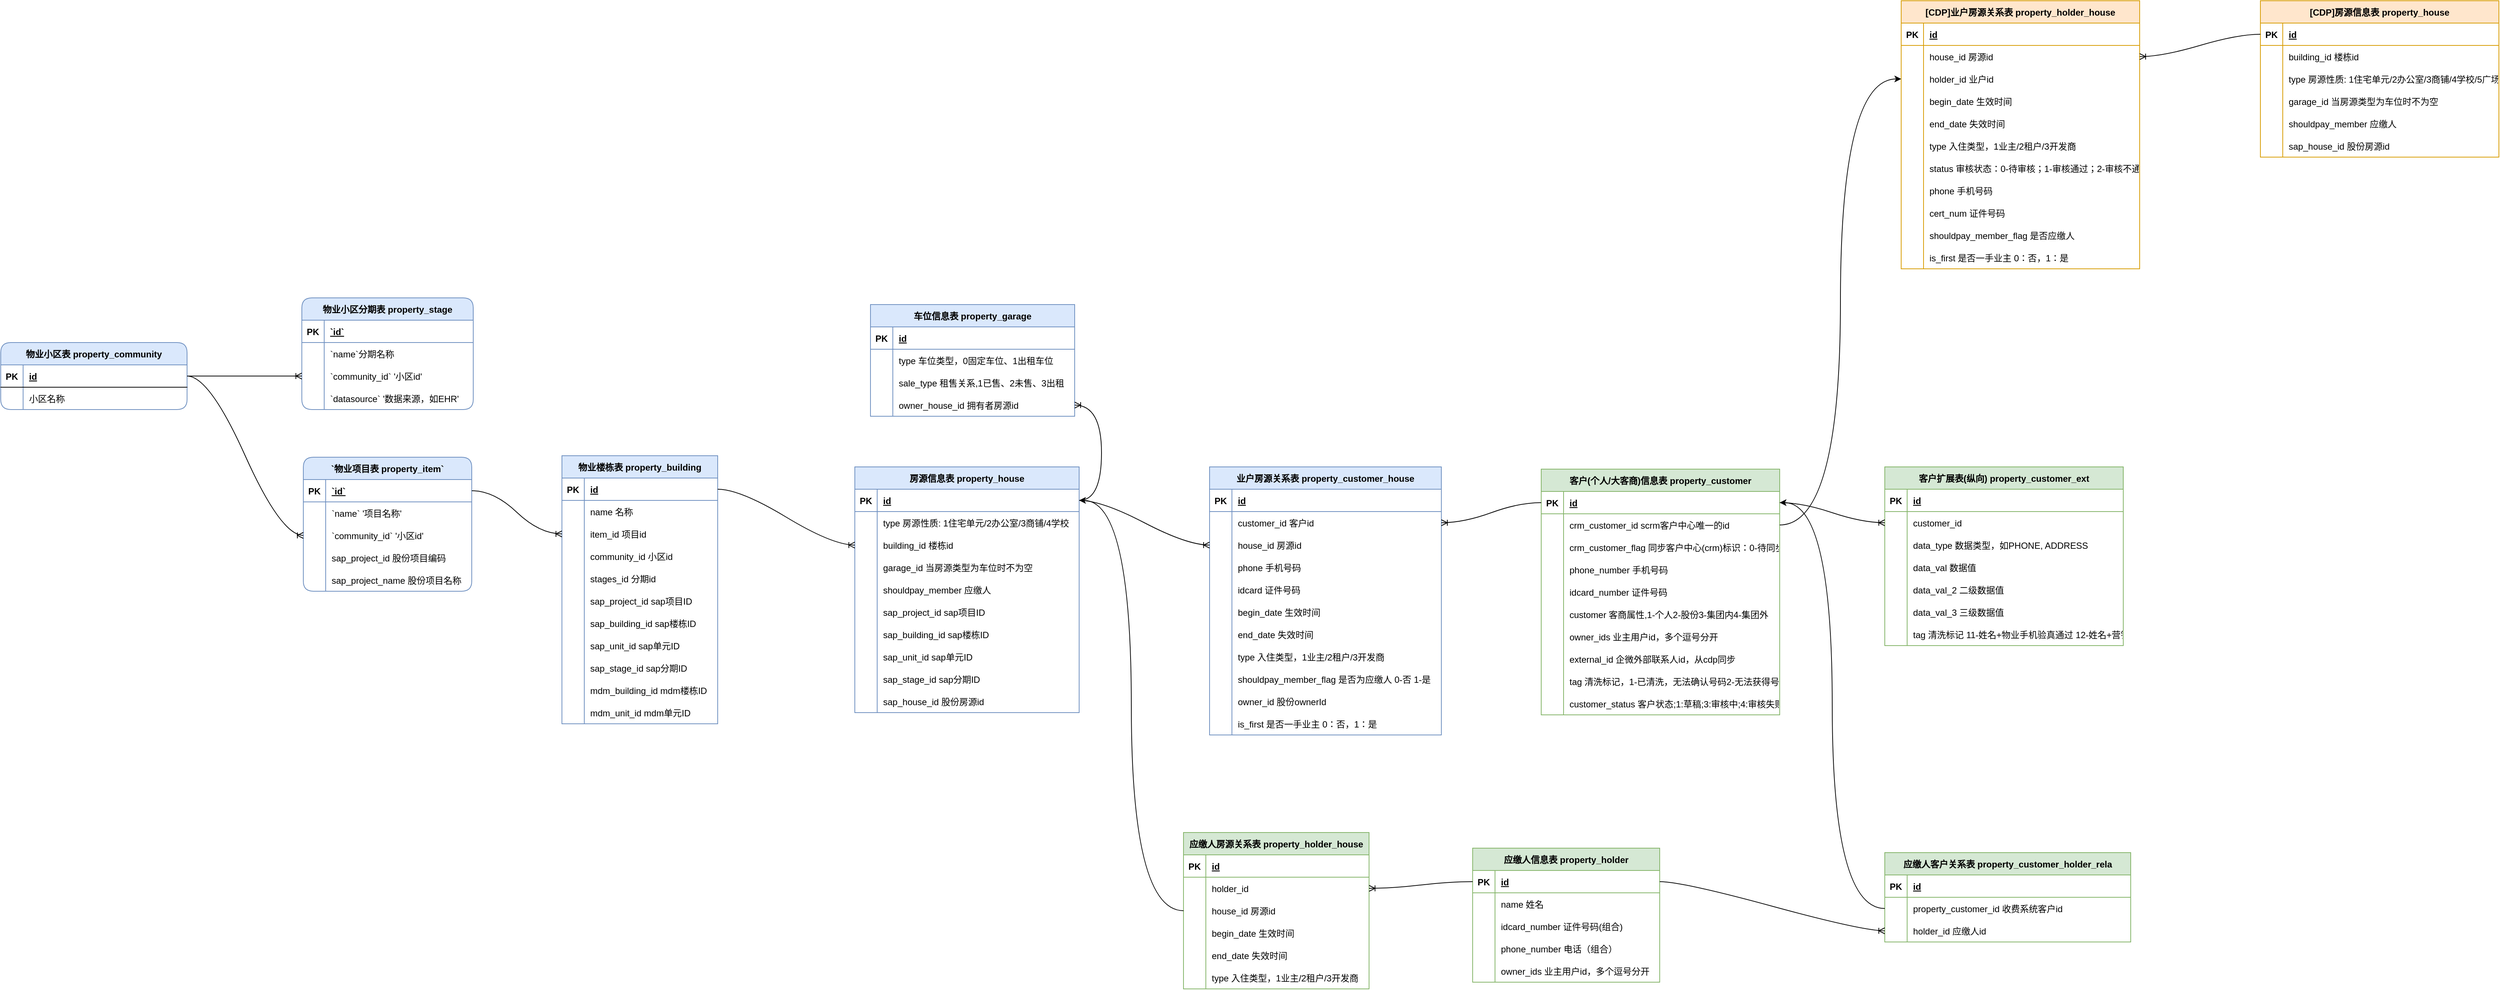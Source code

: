<mxfile version="24.7.6">
  <diagram id="R2lEEEUBdFMjLlhIrx00" name="Page-1">
    <mxGraphModel dx="1723" dy="1100" grid="0" gridSize="10" guides="1" tooltips="1" connect="1" arrows="1" fold="1" page="0" pageScale="1" pageWidth="850" pageHeight="1100" background="none" math="0" shadow="0" extFonts="Permanent Marker^https://fonts.googleapis.com/css?family=Permanent+Marker">
      <root>
        <mxCell id="0" />
        <mxCell id="1" parent="0" />
        <mxCell id="C-vyLk0tnHw3VtMMgP7b-23" value="物业小区表 property_community" style="shape=table;startSize=30;container=1;collapsible=1;childLayout=tableLayout;fixedRows=1;rowLines=0;fontStyle=1;align=center;resizeLast=1;fillColor=#dae8fc;strokeColor=#6c8ebf;rounded=1;shadow=0;" parent="1" vertex="1">
          <mxGeometry x="-257" y="119" width="250" height="90" as="geometry" />
        </mxCell>
        <mxCell id="C-vyLk0tnHw3VtMMgP7b-24" value="" style="shape=partialRectangle;collapsible=0;dropTarget=0;pointerEvents=0;fillColor=none;points=[[0,0.5],[1,0.5]];portConstraint=eastwest;top=0;left=0;right=0;bottom=1;" parent="C-vyLk0tnHw3VtMMgP7b-23" vertex="1">
          <mxGeometry y="30" width="250" height="30" as="geometry" />
        </mxCell>
        <mxCell id="C-vyLk0tnHw3VtMMgP7b-25" value="PK" style="shape=partialRectangle;overflow=hidden;connectable=0;fillColor=none;top=0;left=0;bottom=0;right=0;fontStyle=1;" parent="C-vyLk0tnHw3VtMMgP7b-24" vertex="1">
          <mxGeometry width="30" height="30" as="geometry">
            <mxRectangle width="30" height="30" as="alternateBounds" />
          </mxGeometry>
        </mxCell>
        <mxCell id="C-vyLk0tnHw3VtMMgP7b-26" value="id " style="shape=partialRectangle;overflow=hidden;connectable=0;fillColor=none;top=0;left=0;bottom=0;right=0;align=left;spacingLeft=6;fontStyle=5;" parent="C-vyLk0tnHw3VtMMgP7b-24" vertex="1">
          <mxGeometry x="30" width="220" height="30" as="geometry">
            <mxRectangle width="220" height="30" as="alternateBounds" />
          </mxGeometry>
        </mxCell>
        <mxCell id="C-vyLk0tnHw3VtMMgP7b-27" value="" style="shape=partialRectangle;collapsible=0;dropTarget=0;pointerEvents=0;fillColor=none;points=[[0,0.5],[1,0.5]];portConstraint=eastwest;top=0;left=0;right=0;bottom=0;" parent="C-vyLk0tnHw3VtMMgP7b-23" vertex="1">
          <mxGeometry y="60" width="250" height="30" as="geometry" />
        </mxCell>
        <mxCell id="C-vyLk0tnHw3VtMMgP7b-28" value="" style="shape=partialRectangle;overflow=hidden;connectable=0;fillColor=none;top=0;left=0;bottom=0;right=0;" parent="C-vyLk0tnHw3VtMMgP7b-27" vertex="1">
          <mxGeometry width="30" height="30" as="geometry">
            <mxRectangle width="30" height="30" as="alternateBounds" />
          </mxGeometry>
        </mxCell>
        <mxCell id="C-vyLk0tnHw3VtMMgP7b-29" value="小区名称" style="shape=partialRectangle;overflow=hidden;connectable=0;fillColor=none;top=0;left=0;bottom=0;right=0;align=left;spacingLeft=6;" parent="C-vyLk0tnHw3VtMMgP7b-27" vertex="1">
          <mxGeometry x="30" width="220" height="30" as="geometry">
            <mxRectangle width="220" height="30" as="alternateBounds" />
          </mxGeometry>
        </mxCell>
        <mxCell id="i6-muVW5Pga2b9E3vO5z-124" value="物业小区分期表 property_stage" style="shape=table;startSize=30;container=1;collapsible=1;childLayout=tableLayout;fixedRows=1;rowLines=0;fontStyle=1;align=center;resizeLast=1;fillStyle=auto;fillColor=#dae8fc;strokeColor=#6c8ebf;rounded=1;gradientColor=none;swimlaneFillColor=none;" parent="1" vertex="1">
          <mxGeometry x="147" y="59" width="230" height="150" as="geometry" />
        </mxCell>
        <mxCell id="i6-muVW5Pga2b9E3vO5z-125" value="" style="shape=tableRow;horizontal=0;startSize=0;swimlaneHead=0;swimlaneBody=0;fillColor=none;collapsible=0;dropTarget=0;points=[[0,0.5],[1,0.5]];portConstraint=eastwest;strokeColor=inherit;top=0;left=0;right=0;bottom=1;" parent="i6-muVW5Pga2b9E3vO5z-124" vertex="1">
          <mxGeometry y="30" width="230" height="30" as="geometry" />
        </mxCell>
        <mxCell id="i6-muVW5Pga2b9E3vO5z-126" value="PK" style="shape=partialRectangle;overflow=hidden;connectable=0;fillColor=none;strokeColor=inherit;top=0;left=0;bottom=0;right=0;fontStyle=1;" parent="i6-muVW5Pga2b9E3vO5z-125" vertex="1">
          <mxGeometry width="30" height="30" as="geometry">
            <mxRectangle width="30" height="30" as="alternateBounds" />
          </mxGeometry>
        </mxCell>
        <mxCell id="i6-muVW5Pga2b9E3vO5z-127" value="`id` " style="shape=partialRectangle;overflow=hidden;connectable=0;fillColor=none;align=left;strokeColor=inherit;top=0;left=0;bottom=0;right=0;spacingLeft=6;fontStyle=5;" parent="i6-muVW5Pga2b9E3vO5z-125" vertex="1">
          <mxGeometry x="30" width="200" height="30" as="geometry">
            <mxRectangle width="200" height="30" as="alternateBounds" />
          </mxGeometry>
        </mxCell>
        <mxCell id="i6-muVW5Pga2b9E3vO5z-128" value="" style="shape=tableRow;horizontal=0;startSize=0;swimlaneHead=0;swimlaneBody=0;fillColor=none;collapsible=0;dropTarget=0;points=[[0,0.5],[1,0.5]];portConstraint=eastwest;strokeColor=inherit;top=0;left=0;right=0;bottom=0;" parent="i6-muVW5Pga2b9E3vO5z-124" vertex="1">
          <mxGeometry y="60" width="230" height="30" as="geometry" />
        </mxCell>
        <mxCell id="i6-muVW5Pga2b9E3vO5z-129" value="" style="shape=partialRectangle;overflow=hidden;connectable=0;fillColor=none;strokeColor=inherit;top=0;left=0;bottom=0;right=0;" parent="i6-muVW5Pga2b9E3vO5z-128" vertex="1">
          <mxGeometry width="30" height="30" as="geometry">
            <mxRectangle width="30" height="30" as="alternateBounds" />
          </mxGeometry>
        </mxCell>
        <mxCell id="i6-muVW5Pga2b9E3vO5z-130" value="`name`分期名称" style="shape=partialRectangle;overflow=hidden;connectable=0;fillColor=none;align=left;strokeColor=inherit;top=0;left=0;bottom=0;right=0;spacingLeft=6;" parent="i6-muVW5Pga2b9E3vO5z-128" vertex="1">
          <mxGeometry x="30" width="200" height="30" as="geometry">
            <mxRectangle width="200" height="30" as="alternateBounds" />
          </mxGeometry>
        </mxCell>
        <mxCell id="i6-muVW5Pga2b9E3vO5z-140" value="" style="shape=tableRow;horizontal=0;startSize=0;swimlaneHead=0;swimlaneBody=0;fillColor=none;collapsible=0;dropTarget=0;points=[[0,0.5],[1,0.5]];portConstraint=eastwest;strokeColor=inherit;top=0;left=0;right=0;bottom=0;" parent="i6-muVW5Pga2b9E3vO5z-124" vertex="1">
          <mxGeometry y="90" width="230" height="30" as="geometry" />
        </mxCell>
        <mxCell id="i6-muVW5Pga2b9E3vO5z-141" value="" style="shape=partialRectangle;overflow=hidden;connectable=0;fillColor=none;strokeColor=inherit;top=0;left=0;bottom=0;right=0;" parent="i6-muVW5Pga2b9E3vO5z-140" vertex="1">
          <mxGeometry width="30" height="30" as="geometry">
            <mxRectangle width="30" height="30" as="alternateBounds" />
          </mxGeometry>
        </mxCell>
        <mxCell id="i6-muVW5Pga2b9E3vO5z-142" value="`community_id` &#39;小区id&#39;" style="shape=partialRectangle;overflow=hidden;connectable=0;fillColor=none;align=left;strokeColor=inherit;top=0;left=0;bottom=0;right=0;spacingLeft=6;" parent="i6-muVW5Pga2b9E3vO5z-140" vertex="1">
          <mxGeometry x="30" width="200" height="30" as="geometry">
            <mxRectangle width="200" height="30" as="alternateBounds" />
          </mxGeometry>
        </mxCell>
        <mxCell id="i6-muVW5Pga2b9E3vO5z-137" value="" style="shape=tableRow;horizontal=0;startSize=0;swimlaneHead=0;swimlaneBody=0;fillColor=none;collapsible=0;dropTarget=0;points=[[0,0.5],[1,0.5]];portConstraint=eastwest;strokeColor=inherit;top=0;left=0;right=0;bottom=0;" parent="i6-muVW5Pga2b9E3vO5z-124" vertex="1">
          <mxGeometry y="120" width="230" height="30" as="geometry" />
        </mxCell>
        <mxCell id="i6-muVW5Pga2b9E3vO5z-138" value="" style="shape=partialRectangle;overflow=hidden;connectable=0;fillColor=none;strokeColor=inherit;top=0;left=0;bottom=0;right=0;" parent="i6-muVW5Pga2b9E3vO5z-137" vertex="1">
          <mxGeometry width="30" height="30" as="geometry">
            <mxRectangle width="30" height="30" as="alternateBounds" />
          </mxGeometry>
        </mxCell>
        <mxCell id="i6-muVW5Pga2b9E3vO5z-139" value="`datasource` &#39;数据来源，如EHR&#39;" style="shape=partialRectangle;overflow=hidden;connectable=0;fillColor=none;align=left;strokeColor=inherit;top=0;left=0;bottom=0;right=0;spacingLeft=6;" parent="i6-muVW5Pga2b9E3vO5z-137" vertex="1">
          <mxGeometry x="30" width="200" height="30" as="geometry">
            <mxRectangle width="200" height="30" as="alternateBounds" />
          </mxGeometry>
        </mxCell>
        <mxCell id="i6-muVW5Pga2b9E3vO5z-144" value="" style="fontSize=12;html=1;endArrow=ERoneToMany;rounded=0;entryX=0;entryY=0.5;entryDx=0;entryDy=0;exitX=1;exitY=0.5;exitDx=0;exitDy=0;" parent="1" source="C-vyLk0tnHw3VtMMgP7b-24" target="i6-muVW5Pga2b9E3vO5z-140" edge="1">
          <mxGeometry width="100" height="100" relative="1" as="geometry">
            <mxPoint x="120" y="125" as="sourcePoint" />
            <mxPoint x="400" y="224" as="targetPoint" />
          </mxGeometry>
        </mxCell>
        <mxCell id="i6-muVW5Pga2b9E3vO5z-146" value="`物业项目表 property_item`" style="shape=table;startSize=30;container=1;collapsible=1;childLayout=tableLayout;fixedRows=1;rowLines=0;fontStyle=1;align=center;resizeLast=1;fillColor=#dae8fc;fillStyle=auto;strokeColor=#6c8ebf;columnLines=1;resizeLastRow=0;noLabel=0;snapToPoint=0;treeFolding=0;rounded=1;" parent="1" vertex="1">
          <mxGeometry x="149" y="273" width="226" height="180" as="geometry" />
        </mxCell>
        <mxCell id="i6-muVW5Pga2b9E3vO5z-147" value="" style="shape=tableRow;horizontal=0;startSize=0;swimlaneHead=0;swimlaneBody=0;fillColor=none;collapsible=0;dropTarget=0;points=[[0,0.5],[1,0.5]];portConstraint=eastwest;strokeColor=inherit;top=0;left=0;right=0;bottom=1;" parent="i6-muVW5Pga2b9E3vO5z-146" vertex="1">
          <mxGeometry y="30" width="226" height="30" as="geometry" />
        </mxCell>
        <mxCell id="i6-muVW5Pga2b9E3vO5z-148" value="PK" style="shape=partialRectangle;overflow=hidden;connectable=0;fillColor=none;strokeColor=inherit;top=0;left=0;bottom=0;right=0;fontStyle=1;" parent="i6-muVW5Pga2b9E3vO5z-147" vertex="1">
          <mxGeometry width="30" height="30" as="geometry">
            <mxRectangle width="30" height="30" as="alternateBounds" />
          </mxGeometry>
        </mxCell>
        <mxCell id="i6-muVW5Pga2b9E3vO5z-149" value="`id` " style="shape=partialRectangle;overflow=hidden;connectable=0;fillColor=none;align=left;strokeColor=inherit;top=0;left=0;bottom=0;right=0;spacingLeft=6;fontStyle=5;" parent="i6-muVW5Pga2b9E3vO5z-147" vertex="1">
          <mxGeometry x="30" width="196" height="30" as="geometry">
            <mxRectangle width="196" height="30" as="alternateBounds" />
          </mxGeometry>
        </mxCell>
        <mxCell id="i6-muVW5Pga2b9E3vO5z-150" value="" style="shape=tableRow;horizontal=0;startSize=0;swimlaneHead=0;swimlaneBody=0;fillColor=none;collapsible=0;dropTarget=0;points=[[0,0.5],[1,0.5]];portConstraint=eastwest;strokeColor=inherit;top=0;left=0;right=0;bottom=0;" parent="i6-muVW5Pga2b9E3vO5z-146" vertex="1">
          <mxGeometry y="60" width="226" height="30" as="geometry" />
        </mxCell>
        <mxCell id="i6-muVW5Pga2b9E3vO5z-151" value="" style="shape=partialRectangle;overflow=hidden;connectable=0;fillColor=none;strokeColor=inherit;top=0;left=0;bottom=0;right=0;" parent="i6-muVW5Pga2b9E3vO5z-150" vertex="1">
          <mxGeometry width="30" height="30" as="geometry">
            <mxRectangle width="30" height="30" as="alternateBounds" />
          </mxGeometry>
        </mxCell>
        <mxCell id="i6-muVW5Pga2b9E3vO5z-152" value="`name` &#39;项目名称&#39;" style="shape=partialRectangle;overflow=hidden;connectable=0;fillColor=none;align=left;strokeColor=inherit;top=0;left=0;bottom=0;right=0;spacingLeft=6;" parent="i6-muVW5Pga2b9E3vO5z-150" vertex="1">
          <mxGeometry x="30" width="196" height="30" as="geometry">
            <mxRectangle width="196" height="30" as="alternateBounds" />
          </mxGeometry>
        </mxCell>
        <mxCell id="i6-muVW5Pga2b9E3vO5z-153" value="" style="shape=tableRow;horizontal=0;startSize=0;swimlaneHead=0;swimlaneBody=0;fillColor=none;collapsible=0;dropTarget=0;points=[[0,0.5],[1,0.5]];portConstraint=eastwest;strokeColor=inherit;top=0;left=0;right=0;bottom=0;" parent="i6-muVW5Pga2b9E3vO5z-146" vertex="1">
          <mxGeometry y="90" width="226" height="30" as="geometry" />
        </mxCell>
        <mxCell id="i6-muVW5Pga2b9E3vO5z-154" value="" style="shape=partialRectangle;overflow=hidden;connectable=0;fillColor=none;strokeColor=inherit;top=0;left=0;bottom=0;right=0;" parent="i6-muVW5Pga2b9E3vO5z-153" vertex="1">
          <mxGeometry width="30" height="30" as="geometry">
            <mxRectangle width="30" height="30" as="alternateBounds" />
          </mxGeometry>
        </mxCell>
        <mxCell id="i6-muVW5Pga2b9E3vO5z-155" value="`community_id` &#39;小区id&#39;" style="shape=partialRectangle;overflow=hidden;connectable=0;fillColor=none;align=left;strokeColor=inherit;top=0;left=0;bottom=0;right=0;spacingLeft=6;" parent="i6-muVW5Pga2b9E3vO5z-153" vertex="1">
          <mxGeometry x="30" width="196" height="30" as="geometry">
            <mxRectangle width="196" height="30" as="alternateBounds" />
          </mxGeometry>
        </mxCell>
        <mxCell id="i6-muVW5Pga2b9E3vO5z-156" value="" style="shape=tableRow;horizontal=0;startSize=0;swimlaneHead=0;swimlaneBody=0;fillColor=none;collapsible=0;dropTarget=0;points=[[0,0.5],[1,0.5]];portConstraint=eastwest;strokeColor=inherit;top=0;left=0;right=0;bottom=0;" parent="i6-muVW5Pga2b9E3vO5z-146" vertex="1">
          <mxGeometry y="120" width="226" height="30" as="geometry" />
        </mxCell>
        <mxCell id="i6-muVW5Pga2b9E3vO5z-157" value="" style="shape=partialRectangle;overflow=hidden;connectable=0;fillColor=none;strokeColor=inherit;top=0;left=0;bottom=0;right=0;" parent="i6-muVW5Pga2b9E3vO5z-156" vertex="1">
          <mxGeometry width="30" height="30" as="geometry">
            <mxRectangle width="30" height="30" as="alternateBounds" />
          </mxGeometry>
        </mxCell>
        <mxCell id="i6-muVW5Pga2b9E3vO5z-158" value="sap_project_id 股份项目编码" style="shape=partialRectangle;overflow=hidden;connectable=0;fillColor=none;align=left;strokeColor=inherit;top=0;left=0;bottom=0;right=0;spacingLeft=6;" parent="i6-muVW5Pga2b9E3vO5z-156" vertex="1">
          <mxGeometry x="30" width="196" height="30" as="geometry">
            <mxRectangle width="196" height="30" as="alternateBounds" />
          </mxGeometry>
        </mxCell>
        <mxCell id="i6-muVW5Pga2b9E3vO5z-159" value="" style="shape=tableRow;horizontal=0;startSize=0;swimlaneHead=0;swimlaneBody=0;fillColor=none;collapsible=0;dropTarget=0;points=[[0,0.5],[1,0.5]];portConstraint=eastwest;strokeColor=inherit;top=0;left=0;right=0;bottom=0;" parent="i6-muVW5Pga2b9E3vO5z-146" vertex="1">
          <mxGeometry y="150" width="226" height="30" as="geometry" />
        </mxCell>
        <mxCell id="i6-muVW5Pga2b9E3vO5z-160" value="" style="shape=partialRectangle;overflow=hidden;connectable=0;fillColor=none;strokeColor=inherit;top=0;left=0;bottom=0;right=0;" parent="i6-muVW5Pga2b9E3vO5z-159" vertex="1">
          <mxGeometry width="30" height="30" as="geometry">
            <mxRectangle width="30" height="30" as="alternateBounds" />
          </mxGeometry>
        </mxCell>
        <mxCell id="i6-muVW5Pga2b9E3vO5z-161" value="sap_project_name 股份项目名称" style="shape=partialRectangle;overflow=hidden;connectable=0;fillColor=none;align=left;strokeColor=inherit;top=0;left=0;bottom=0;right=0;spacingLeft=6;" parent="i6-muVW5Pga2b9E3vO5z-159" vertex="1">
          <mxGeometry x="30" width="196" height="30" as="geometry">
            <mxRectangle width="196" height="30" as="alternateBounds" />
          </mxGeometry>
        </mxCell>
        <mxCell id="i6-muVW5Pga2b9E3vO5z-162" value="" style="edgeStyle=entityRelationEdgeStyle;fontSize=12;html=1;endArrow=ERoneToMany;rounded=0;curved=1;exitX=1;exitY=0.5;exitDx=0;exitDy=0;" parent="1" source="C-vyLk0tnHw3VtMMgP7b-24" target="i6-muVW5Pga2b9E3vO5z-153" edge="1">
          <mxGeometry width="100" height="100" relative="1" as="geometry">
            <mxPoint x="56" y="266" as="sourcePoint" />
            <mxPoint x="219" y="426" as="targetPoint" />
            <Array as="points">
              <mxPoint x="189" y="466" />
            </Array>
          </mxGeometry>
        </mxCell>
        <mxCell id="i6-muVW5Pga2b9E3vO5z-166" value="物业楼栋表 property_building" style="shape=table;startSize=30;container=1;collapsible=1;childLayout=tableLayout;fixedRows=1;rowLines=0;fontStyle=1;align=center;resizeLast=1;fillColor=#dae8fc;strokeColor=#6c8ebf;" parent="1" vertex="1">
          <mxGeometry x="496" y="271" width="209" height="360" as="geometry" />
        </mxCell>
        <mxCell id="i6-muVW5Pga2b9E3vO5z-167" value="" style="shape=tableRow;horizontal=0;startSize=0;swimlaneHead=0;swimlaneBody=0;fillColor=none;collapsible=0;dropTarget=0;points=[[0,0.5],[1,0.5]];portConstraint=eastwest;strokeColor=inherit;top=0;left=0;right=0;bottom=1;" parent="i6-muVW5Pga2b9E3vO5z-166" vertex="1">
          <mxGeometry y="30" width="209" height="30" as="geometry" />
        </mxCell>
        <mxCell id="i6-muVW5Pga2b9E3vO5z-168" value="PK" style="shape=partialRectangle;overflow=hidden;connectable=0;fillColor=none;strokeColor=inherit;top=0;left=0;bottom=0;right=0;fontStyle=1;" parent="i6-muVW5Pga2b9E3vO5z-167" vertex="1">
          <mxGeometry width="30" height="30" as="geometry">
            <mxRectangle width="30" height="30" as="alternateBounds" />
          </mxGeometry>
        </mxCell>
        <mxCell id="i6-muVW5Pga2b9E3vO5z-169" value="id " style="shape=partialRectangle;overflow=hidden;connectable=0;fillColor=none;align=left;strokeColor=inherit;top=0;left=0;bottom=0;right=0;spacingLeft=6;fontStyle=5;" parent="i6-muVW5Pga2b9E3vO5z-167" vertex="1">
          <mxGeometry x="30" width="179" height="30" as="geometry">
            <mxRectangle width="179" height="30" as="alternateBounds" />
          </mxGeometry>
        </mxCell>
        <mxCell id="i6-muVW5Pga2b9E3vO5z-170" value="" style="shape=tableRow;horizontal=0;startSize=0;swimlaneHead=0;swimlaneBody=0;fillColor=none;collapsible=0;dropTarget=0;points=[[0,0.5],[1,0.5]];portConstraint=eastwest;strokeColor=inherit;top=0;left=0;right=0;bottom=0;" parent="i6-muVW5Pga2b9E3vO5z-166" vertex="1">
          <mxGeometry y="60" width="209" height="30" as="geometry" />
        </mxCell>
        <mxCell id="i6-muVW5Pga2b9E3vO5z-171" value="" style="shape=partialRectangle;overflow=hidden;connectable=0;fillColor=none;strokeColor=inherit;top=0;left=0;bottom=0;right=0;" parent="i6-muVW5Pga2b9E3vO5z-170" vertex="1">
          <mxGeometry width="30" height="30" as="geometry">
            <mxRectangle width="30" height="30" as="alternateBounds" />
          </mxGeometry>
        </mxCell>
        <mxCell id="i6-muVW5Pga2b9E3vO5z-172" value="name 名称" style="shape=partialRectangle;overflow=hidden;connectable=0;fillColor=none;align=left;strokeColor=inherit;top=0;left=0;bottom=0;right=0;spacingLeft=6;" parent="i6-muVW5Pga2b9E3vO5z-170" vertex="1">
          <mxGeometry x="30" width="179" height="30" as="geometry">
            <mxRectangle width="179" height="30" as="alternateBounds" />
          </mxGeometry>
        </mxCell>
        <mxCell id="i6-muVW5Pga2b9E3vO5z-198" style="shape=tableRow;horizontal=0;startSize=0;swimlaneHead=0;swimlaneBody=0;fillColor=none;collapsible=0;dropTarget=0;points=[[0,0.5],[1,0.5]];portConstraint=eastwest;strokeColor=inherit;top=0;left=0;right=0;bottom=0;" parent="i6-muVW5Pga2b9E3vO5z-166" vertex="1">
          <mxGeometry y="90" width="209" height="30" as="geometry" />
        </mxCell>
        <mxCell id="i6-muVW5Pga2b9E3vO5z-199" style="shape=partialRectangle;overflow=hidden;connectable=0;fillColor=none;strokeColor=inherit;top=0;left=0;bottom=0;right=0;" parent="i6-muVW5Pga2b9E3vO5z-198" vertex="1">
          <mxGeometry width="30" height="30" as="geometry">
            <mxRectangle width="30" height="30" as="alternateBounds" />
          </mxGeometry>
        </mxCell>
        <mxCell id="i6-muVW5Pga2b9E3vO5z-200" value="item_id 项目id" style="shape=partialRectangle;overflow=hidden;connectable=0;fillColor=none;align=left;strokeColor=inherit;top=0;left=0;bottom=0;right=0;spacingLeft=6;" parent="i6-muVW5Pga2b9E3vO5z-198" vertex="1">
          <mxGeometry x="30" width="179" height="30" as="geometry">
            <mxRectangle width="179" height="30" as="alternateBounds" />
          </mxGeometry>
        </mxCell>
        <mxCell id="i6-muVW5Pga2b9E3vO5z-173" value="" style="shape=tableRow;horizontal=0;startSize=0;swimlaneHead=0;swimlaneBody=0;fillColor=none;collapsible=0;dropTarget=0;points=[[0,0.5],[1,0.5]];portConstraint=eastwest;strokeColor=inherit;top=0;left=0;right=0;bottom=0;" parent="i6-muVW5Pga2b9E3vO5z-166" vertex="1">
          <mxGeometry y="120" width="209" height="30" as="geometry" />
        </mxCell>
        <mxCell id="i6-muVW5Pga2b9E3vO5z-174" value="" style="shape=partialRectangle;overflow=hidden;connectable=0;fillColor=none;strokeColor=inherit;top=0;left=0;bottom=0;right=0;" parent="i6-muVW5Pga2b9E3vO5z-173" vertex="1">
          <mxGeometry width="30" height="30" as="geometry">
            <mxRectangle width="30" height="30" as="alternateBounds" />
          </mxGeometry>
        </mxCell>
        <mxCell id="i6-muVW5Pga2b9E3vO5z-175" value="community_id 小区id" style="shape=partialRectangle;overflow=hidden;connectable=0;fillColor=none;align=left;strokeColor=inherit;top=0;left=0;bottom=0;right=0;spacingLeft=6;" parent="i6-muVW5Pga2b9E3vO5z-173" vertex="1">
          <mxGeometry x="30" width="179" height="30" as="geometry">
            <mxRectangle width="179" height="30" as="alternateBounds" />
          </mxGeometry>
        </mxCell>
        <mxCell id="i6-muVW5Pga2b9E3vO5z-176" value="" style="shape=tableRow;horizontal=0;startSize=0;swimlaneHead=0;swimlaneBody=0;fillColor=none;collapsible=0;dropTarget=0;points=[[0,0.5],[1,0.5]];portConstraint=eastwest;strokeColor=inherit;top=0;left=0;right=0;bottom=0;" parent="i6-muVW5Pga2b9E3vO5z-166" vertex="1">
          <mxGeometry y="150" width="209" height="30" as="geometry" />
        </mxCell>
        <mxCell id="i6-muVW5Pga2b9E3vO5z-177" value="" style="shape=partialRectangle;overflow=hidden;connectable=0;fillColor=none;strokeColor=inherit;top=0;left=0;bottom=0;right=0;" parent="i6-muVW5Pga2b9E3vO5z-176" vertex="1">
          <mxGeometry width="30" height="30" as="geometry">
            <mxRectangle width="30" height="30" as="alternateBounds" />
          </mxGeometry>
        </mxCell>
        <mxCell id="i6-muVW5Pga2b9E3vO5z-178" value="stages_id 分期id" style="shape=partialRectangle;overflow=hidden;connectable=0;fillColor=none;align=left;strokeColor=inherit;top=0;left=0;bottom=0;right=0;spacingLeft=6;" parent="i6-muVW5Pga2b9E3vO5z-176" vertex="1">
          <mxGeometry x="30" width="179" height="30" as="geometry">
            <mxRectangle width="179" height="30" as="alternateBounds" />
          </mxGeometry>
        </mxCell>
        <mxCell id="i6-muVW5Pga2b9E3vO5z-179" value="" style="shape=tableRow;horizontal=0;startSize=0;swimlaneHead=0;swimlaneBody=0;fillColor=none;collapsible=0;dropTarget=0;points=[[0,0.5],[1,0.5]];portConstraint=eastwest;strokeColor=inherit;top=0;left=0;right=0;bottom=0;" parent="i6-muVW5Pga2b9E3vO5z-166" vertex="1">
          <mxGeometry y="180" width="209" height="30" as="geometry" />
        </mxCell>
        <mxCell id="i6-muVW5Pga2b9E3vO5z-180" value="" style="shape=partialRectangle;overflow=hidden;connectable=0;fillColor=none;strokeColor=inherit;top=0;left=0;bottom=0;right=0;" parent="i6-muVW5Pga2b9E3vO5z-179" vertex="1">
          <mxGeometry width="30" height="30" as="geometry">
            <mxRectangle width="30" height="30" as="alternateBounds" />
          </mxGeometry>
        </mxCell>
        <mxCell id="i6-muVW5Pga2b9E3vO5z-181" value="sap_project_id sap项目ID" style="shape=partialRectangle;overflow=hidden;connectable=0;fillColor=none;align=left;strokeColor=inherit;top=0;left=0;bottom=0;right=0;spacingLeft=6;" parent="i6-muVW5Pga2b9E3vO5z-179" vertex="1">
          <mxGeometry x="30" width="179" height="30" as="geometry">
            <mxRectangle width="179" height="30" as="alternateBounds" />
          </mxGeometry>
        </mxCell>
        <mxCell id="i6-muVW5Pga2b9E3vO5z-182" value="" style="shape=tableRow;horizontal=0;startSize=0;swimlaneHead=0;swimlaneBody=0;fillColor=none;collapsible=0;dropTarget=0;points=[[0,0.5],[1,0.5]];portConstraint=eastwest;strokeColor=inherit;top=0;left=0;right=0;bottom=0;" parent="i6-muVW5Pga2b9E3vO5z-166" vertex="1">
          <mxGeometry y="210" width="209" height="30" as="geometry" />
        </mxCell>
        <mxCell id="i6-muVW5Pga2b9E3vO5z-183" value="" style="shape=partialRectangle;overflow=hidden;connectable=0;fillColor=none;strokeColor=inherit;top=0;left=0;bottom=0;right=0;" parent="i6-muVW5Pga2b9E3vO5z-182" vertex="1">
          <mxGeometry width="30" height="30" as="geometry">
            <mxRectangle width="30" height="30" as="alternateBounds" />
          </mxGeometry>
        </mxCell>
        <mxCell id="i6-muVW5Pga2b9E3vO5z-184" value="sap_building_id sap楼栋ID" style="shape=partialRectangle;overflow=hidden;connectable=0;fillColor=none;align=left;strokeColor=inherit;top=0;left=0;bottom=0;right=0;spacingLeft=6;" parent="i6-muVW5Pga2b9E3vO5z-182" vertex="1">
          <mxGeometry x="30" width="179" height="30" as="geometry">
            <mxRectangle width="179" height="30" as="alternateBounds" />
          </mxGeometry>
        </mxCell>
        <mxCell id="i6-muVW5Pga2b9E3vO5z-185" value="" style="shape=tableRow;horizontal=0;startSize=0;swimlaneHead=0;swimlaneBody=0;fillColor=none;collapsible=0;dropTarget=0;points=[[0,0.5],[1,0.5]];portConstraint=eastwest;strokeColor=inherit;top=0;left=0;right=0;bottom=0;" parent="i6-muVW5Pga2b9E3vO5z-166" vertex="1">
          <mxGeometry y="240" width="209" height="30" as="geometry" />
        </mxCell>
        <mxCell id="i6-muVW5Pga2b9E3vO5z-186" value="" style="shape=partialRectangle;overflow=hidden;connectable=0;fillColor=none;strokeColor=inherit;top=0;left=0;bottom=0;right=0;" parent="i6-muVW5Pga2b9E3vO5z-185" vertex="1">
          <mxGeometry width="30" height="30" as="geometry">
            <mxRectangle width="30" height="30" as="alternateBounds" />
          </mxGeometry>
        </mxCell>
        <mxCell id="i6-muVW5Pga2b9E3vO5z-187" value="sap_unit_id sap单元ID" style="shape=partialRectangle;overflow=hidden;connectable=0;fillColor=none;align=left;strokeColor=inherit;top=0;left=0;bottom=0;right=0;spacingLeft=6;" parent="i6-muVW5Pga2b9E3vO5z-185" vertex="1">
          <mxGeometry x="30" width="179" height="30" as="geometry">
            <mxRectangle width="179" height="30" as="alternateBounds" />
          </mxGeometry>
        </mxCell>
        <mxCell id="i6-muVW5Pga2b9E3vO5z-188" value="" style="shape=tableRow;horizontal=0;startSize=0;swimlaneHead=0;swimlaneBody=0;fillColor=none;collapsible=0;dropTarget=0;points=[[0,0.5],[1,0.5]];portConstraint=eastwest;strokeColor=inherit;top=0;left=0;right=0;bottom=0;" parent="i6-muVW5Pga2b9E3vO5z-166" vertex="1">
          <mxGeometry y="270" width="209" height="30" as="geometry" />
        </mxCell>
        <mxCell id="i6-muVW5Pga2b9E3vO5z-189" value="" style="shape=partialRectangle;overflow=hidden;connectable=0;fillColor=none;strokeColor=inherit;top=0;left=0;bottom=0;right=0;" parent="i6-muVW5Pga2b9E3vO5z-188" vertex="1">
          <mxGeometry width="30" height="30" as="geometry">
            <mxRectangle width="30" height="30" as="alternateBounds" />
          </mxGeometry>
        </mxCell>
        <mxCell id="i6-muVW5Pga2b9E3vO5z-190" value="sap_stage_id sap分期ID" style="shape=partialRectangle;overflow=hidden;connectable=0;fillColor=none;align=left;strokeColor=inherit;top=0;left=0;bottom=0;right=0;spacingLeft=6;" parent="i6-muVW5Pga2b9E3vO5z-188" vertex="1">
          <mxGeometry x="30" width="179" height="30" as="geometry">
            <mxRectangle width="179" height="30" as="alternateBounds" />
          </mxGeometry>
        </mxCell>
        <mxCell id="i6-muVW5Pga2b9E3vO5z-191" value="" style="shape=tableRow;horizontal=0;startSize=0;swimlaneHead=0;swimlaneBody=0;fillColor=none;collapsible=0;dropTarget=0;points=[[0,0.5],[1,0.5]];portConstraint=eastwest;strokeColor=inherit;top=0;left=0;right=0;bottom=0;" parent="i6-muVW5Pga2b9E3vO5z-166" vertex="1">
          <mxGeometry y="300" width="209" height="30" as="geometry" />
        </mxCell>
        <mxCell id="i6-muVW5Pga2b9E3vO5z-192" value="" style="shape=partialRectangle;overflow=hidden;connectable=0;fillColor=none;strokeColor=inherit;top=0;left=0;bottom=0;right=0;" parent="i6-muVW5Pga2b9E3vO5z-191" vertex="1">
          <mxGeometry width="30" height="30" as="geometry">
            <mxRectangle width="30" height="30" as="alternateBounds" />
          </mxGeometry>
        </mxCell>
        <mxCell id="i6-muVW5Pga2b9E3vO5z-193" value="mdm_building_id mdm楼栋ID" style="shape=partialRectangle;overflow=hidden;connectable=0;fillColor=none;align=left;strokeColor=inherit;top=0;left=0;bottom=0;right=0;spacingLeft=6;" parent="i6-muVW5Pga2b9E3vO5z-191" vertex="1">
          <mxGeometry x="30" width="179" height="30" as="geometry">
            <mxRectangle width="179" height="30" as="alternateBounds" />
          </mxGeometry>
        </mxCell>
        <mxCell id="i6-muVW5Pga2b9E3vO5z-194" value="" style="shape=tableRow;horizontal=0;startSize=0;swimlaneHead=0;swimlaneBody=0;fillColor=none;collapsible=0;dropTarget=0;points=[[0,0.5],[1,0.5]];portConstraint=eastwest;strokeColor=inherit;top=0;left=0;right=0;bottom=0;" parent="i6-muVW5Pga2b9E3vO5z-166" vertex="1">
          <mxGeometry y="330" width="209" height="30" as="geometry" />
        </mxCell>
        <mxCell id="i6-muVW5Pga2b9E3vO5z-195" value="" style="shape=partialRectangle;overflow=hidden;connectable=0;fillColor=none;strokeColor=inherit;top=0;left=0;bottom=0;right=0;" parent="i6-muVW5Pga2b9E3vO5z-194" vertex="1">
          <mxGeometry width="30" height="30" as="geometry">
            <mxRectangle width="30" height="30" as="alternateBounds" />
          </mxGeometry>
        </mxCell>
        <mxCell id="i6-muVW5Pga2b9E3vO5z-196" value="mdm_unit_id mdm单元ID" style="shape=partialRectangle;overflow=hidden;connectable=0;fillColor=none;align=left;strokeColor=inherit;top=0;left=0;bottom=0;right=0;spacingLeft=6;" parent="i6-muVW5Pga2b9E3vO5z-194" vertex="1">
          <mxGeometry x="30" width="179" height="30" as="geometry">
            <mxRectangle width="179" height="30" as="alternateBounds" />
          </mxGeometry>
        </mxCell>
        <mxCell id="i6-muVW5Pga2b9E3vO5z-197" value="" style="edgeStyle=entityRelationEdgeStyle;fontSize=12;html=1;endArrow=ERoneToMany;rounded=0;fontFamily=Helvetica;fontColor=default;fontStyle=1;curved=1;exitX=1;exitY=0.5;exitDx=0;exitDy=0;" parent="1" source="i6-muVW5Pga2b9E3vO5z-147" target="i6-muVW5Pga2b9E3vO5z-198" edge="1">
          <mxGeometry width="100" height="100" relative="1" as="geometry">
            <mxPoint x="466" y="419" as="sourcePoint" />
            <mxPoint x="566" y="319" as="targetPoint" />
          </mxGeometry>
        </mxCell>
        <mxCell id="i6-muVW5Pga2b9E3vO5z-201" value="房源信息表 property_house" style="shape=table;startSize=30;container=1;collapsible=1;childLayout=tableLayout;fixedRows=1;rowLines=0;fontStyle=1;align=center;resizeLast=1;fillColor=#dae8fc;strokeColor=#6c8ebf;" parent="1" vertex="1">
          <mxGeometry x="889" y="286" width="301" height="330" as="geometry" />
        </mxCell>
        <mxCell id="i6-muVW5Pga2b9E3vO5z-202" value="" style="shape=tableRow;horizontal=0;startSize=0;swimlaneHead=0;swimlaneBody=0;fillColor=none;collapsible=0;dropTarget=0;points=[[0,0.5],[1,0.5]];portConstraint=eastwest;strokeColor=inherit;top=0;left=0;right=0;bottom=1;" parent="i6-muVW5Pga2b9E3vO5z-201" vertex="1">
          <mxGeometry y="30" width="301" height="30" as="geometry" />
        </mxCell>
        <mxCell id="i6-muVW5Pga2b9E3vO5z-203" value="PK" style="shape=partialRectangle;overflow=hidden;connectable=0;fillColor=none;strokeColor=inherit;top=0;left=0;bottom=0;right=0;fontStyle=1;" parent="i6-muVW5Pga2b9E3vO5z-202" vertex="1">
          <mxGeometry width="30" height="30" as="geometry">
            <mxRectangle width="30" height="30" as="alternateBounds" />
          </mxGeometry>
        </mxCell>
        <mxCell id="i6-muVW5Pga2b9E3vO5z-204" value="id " style="shape=partialRectangle;overflow=hidden;connectable=0;fillColor=none;align=left;strokeColor=inherit;top=0;left=0;bottom=0;right=0;spacingLeft=6;fontStyle=5;" parent="i6-muVW5Pga2b9E3vO5z-202" vertex="1">
          <mxGeometry x="30" width="271" height="30" as="geometry">
            <mxRectangle width="271" height="30" as="alternateBounds" />
          </mxGeometry>
        </mxCell>
        <mxCell id="i6-muVW5Pga2b9E3vO5z-205" value="" style="shape=tableRow;horizontal=0;startSize=0;swimlaneHead=0;swimlaneBody=0;fillColor=none;collapsible=0;dropTarget=0;points=[[0,0.5],[1,0.5]];portConstraint=eastwest;strokeColor=inherit;top=0;left=0;right=0;bottom=0;" parent="i6-muVW5Pga2b9E3vO5z-201" vertex="1">
          <mxGeometry y="60" width="301" height="30" as="geometry" />
        </mxCell>
        <mxCell id="i6-muVW5Pga2b9E3vO5z-206" value="" style="shape=partialRectangle;overflow=hidden;connectable=0;fillColor=none;strokeColor=inherit;top=0;left=0;bottom=0;right=0;" parent="i6-muVW5Pga2b9E3vO5z-205" vertex="1">
          <mxGeometry width="30" height="30" as="geometry">
            <mxRectangle width="30" height="30" as="alternateBounds" />
          </mxGeometry>
        </mxCell>
        <mxCell id="i6-muVW5Pga2b9E3vO5z-207" value="type 房源性质: 1住宅单元/2办公室/3商铺/4学校" style="shape=partialRectangle;overflow=hidden;connectable=0;fillColor=none;align=left;strokeColor=inherit;top=0;left=0;bottom=0;right=0;spacingLeft=6;" parent="i6-muVW5Pga2b9E3vO5z-205" vertex="1">
          <mxGeometry x="30" width="271" height="30" as="geometry">
            <mxRectangle width="271" height="30" as="alternateBounds" />
          </mxGeometry>
        </mxCell>
        <mxCell id="i6-muVW5Pga2b9E3vO5z-208" value="" style="shape=tableRow;horizontal=0;startSize=0;swimlaneHead=0;swimlaneBody=0;fillColor=none;collapsible=0;dropTarget=0;points=[[0,0.5],[1,0.5]];portConstraint=eastwest;strokeColor=inherit;top=0;left=0;right=0;bottom=0;" parent="i6-muVW5Pga2b9E3vO5z-201" vertex="1">
          <mxGeometry y="90" width="301" height="30" as="geometry" />
        </mxCell>
        <mxCell id="i6-muVW5Pga2b9E3vO5z-209" value="" style="shape=partialRectangle;overflow=hidden;connectable=0;fillColor=none;strokeColor=inherit;top=0;left=0;bottom=0;right=0;" parent="i6-muVW5Pga2b9E3vO5z-208" vertex="1">
          <mxGeometry width="30" height="30" as="geometry">
            <mxRectangle width="30" height="30" as="alternateBounds" />
          </mxGeometry>
        </mxCell>
        <mxCell id="i6-muVW5Pga2b9E3vO5z-210" value="building_id 楼栋id" style="shape=partialRectangle;overflow=hidden;connectable=0;fillColor=none;align=left;strokeColor=inherit;top=0;left=0;bottom=0;right=0;spacingLeft=6;" parent="i6-muVW5Pga2b9E3vO5z-208" vertex="1">
          <mxGeometry x="30" width="271" height="30" as="geometry">
            <mxRectangle width="271" height="30" as="alternateBounds" />
          </mxGeometry>
        </mxCell>
        <mxCell id="i6-muVW5Pga2b9E3vO5z-211" value="" style="shape=tableRow;horizontal=0;startSize=0;swimlaneHead=0;swimlaneBody=0;fillColor=none;collapsible=0;dropTarget=0;points=[[0,0.5],[1,0.5]];portConstraint=eastwest;strokeColor=inherit;top=0;left=0;right=0;bottom=0;" parent="i6-muVW5Pga2b9E3vO5z-201" vertex="1">
          <mxGeometry y="120" width="301" height="30" as="geometry" />
        </mxCell>
        <mxCell id="i6-muVW5Pga2b9E3vO5z-212" value="" style="shape=partialRectangle;overflow=hidden;connectable=0;fillColor=none;strokeColor=inherit;top=0;left=0;bottom=0;right=0;" parent="i6-muVW5Pga2b9E3vO5z-211" vertex="1">
          <mxGeometry width="30" height="30" as="geometry">
            <mxRectangle width="30" height="30" as="alternateBounds" />
          </mxGeometry>
        </mxCell>
        <mxCell id="i6-muVW5Pga2b9E3vO5z-213" value="garage_id 当房源类型为车位时不为空" style="shape=partialRectangle;overflow=hidden;connectable=0;fillColor=none;align=left;strokeColor=inherit;top=0;left=0;bottom=0;right=0;spacingLeft=6;" parent="i6-muVW5Pga2b9E3vO5z-211" vertex="1">
          <mxGeometry x="30" width="271" height="30" as="geometry">
            <mxRectangle width="271" height="30" as="alternateBounds" />
          </mxGeometry>
        </mxCell>
        <mxCell id="i6-muVW5Pga2b9E3vO5z-214" value="" style="shape=tableRow;horizontal=0;startSize=0;swimlaneHead=0;swimlaneBody=0;fillColor=none;collapsible=0;dropTarget=0;points=[[0,0.5],[1,0.5]];portConstraint=eastwest;strokeColor=inherit;top=0;left=0;right=0;bottom=0;" parent="i6-muVW5Pga2b9E3vO5z-201" vertex="1">
          <mxGeometry y="150" width="301" height="30" as="geometry" />
        </mxCell>
        <mxCell id="i6-muVW5Pga2b9E3vO5z-215" value="" style="shape=partialRectangle;overflow=hidden;connectable=0;fillColor=none;strokeColor=inherit;top=0;left=0;bottom=0;right=0;" parent="i6-muVW5Pga2b9E3vO5z-214" vertex="1">
          <mxGeometry width="30" height="30" as="geometry">
            <mxRectangle width="30" height="30" as="alternateBounds" />
          </mxGeometry>
        </mxCell>
        <mxCell id="i6-muVW5Pga2b9E3vO5z-216" value="shouldpay_member 应缴人" style="shape=partialRectangle;overflow=hidden;connectable=0;fillColor=none;align=left;strokeColor=inherit;top=0;left=0;bottom=0;right=0;spacingLeft=6;" parent="i6-muVW5Pga2b9E3vO5z-214" vertex="1">
          <mxGeometry x="30" width="271" height="30" as="geometry">
            <mxRectangle width="271" height="30" as="alternateBounds" />
          </mxGeometry>
        </mxCell>
        <mxCell id="i6-muVW5Pga2b9E3vO5z-217" value="" style="shape=tableRow;horizontal=0;startSize=0;swimlaneHead=0;swimlaneBody=0;fillColor=none;collapsible=0;dropTarget=0;points=[[0,0.5],[1,0.5]];portConstraint=eastwest;strokeColor=inherit;top=0;left=0;right=0;bottom=0;" parent="i6-muVW5Pga2b9E3vO5z-201" vertex="1">
          <mxGeometry y="180" width="301" height="30" as="geometry" />
        </mxCell>
        <mxCell id="i6-muVW5Pga2b9E3vO5z-218" value="" style="shape=partialRectangle;overflow=hidden;connectable=0;fillColor=none;strokeColor=inherit;top=0;left=0;bottom=0;right=0;" parent="i6-muVW5Pga2b9E3vO5z-217" vertex="1">
          <mxGeometry width="30" height="30" as="geometry">
            <mxRectangle width="30" height="30" as="alternateBounds" />
          </mxGeometry>
        </mxCell>
        <mxCell id="i6-muVW5Pga2b9E3vO5z-219" value="sap_project_id sap项目ID" style="shape=partialRectangle;overflow=hidden;connectable=0;fillColor=none;align=left;strokeColor=inherit;top=0;left=0;bottom=0;right=0;spacingLeft=6;" parent="i6-muVW5Pga2b9E3vO5z-217" vertex="1">
          <mxGeometry x="30" width="271" height="30" as="geometry">
            <mxRectangle width="271" height="30" as="alternateBounds" />
          </mxGeometry>
        </mxCell>
        <mxCell id="i6-muVW5Pga2b9E3vO5z-220" value="" style="shape=tableRow;horizontal=0;startSize=0;swimlaneHead=0;swimlaneBody=0;fillColor=none;collapsible=0;dropTarget=0;points=[[0,0.5],[1,0.5]];portConstraint=eastwest;strokeColor=inherit;top=0;left=0;right=0;bottom=0;" parent="i6-muVW5Pga2b9E3vO5z-201" vertex="1">
          <mxGeometry y="210" width="301" height="30" as="geometry" />
        </mxCell>
        <mxCell id="i6-muVW5Pga2b9E3vO5z-221" value="" style="shape=partialRectangle;overflow=hidden;connectable=0;fillColor=none;strokeColor=inherit;top=0;left=0;bottom=0;right=0;" parent="i6-muVW5Pga2b9E3vO5z-220" vertex="1">
          <mxGeometry width="30" height="30" as="geometry">
            <mxRectangle width="30" height="30" as="alternateBounds" />
          </mxGeometry>
        </mxCell>
        <mxCell id="i6-muVW5Pga2b9E3vO5z-222" value="sap_building_id sap楼栋ID" style="shape=partialRectangle;overflow=hidden;connectable=0;fillColor=none;align=left;strokeColor=inherit;top=0;left=0;bottom=0;right=0;spacingLeft=6;" parent="i6-muVW5Pga2b9E3vO5z-220" vertex="1">
          <mxGeometry x="30" width="271" height="30" as="geometry">
            <mxRectangle width="271" height="30" as="alternateBounds" />
          </mxGeometry>
        </mxCell>
        <mxCell id="i6-muVW5Pga2b9E3vO5z-223" value="" style="shape=tableRow;horizontal=0;startSize=0;swimlaneHead=0;swimlaneBody=0;fillColor=none;collapsible=0;dropTarget=0;points=[[0,0.5],[1,0.5]];portConstraint=eastwest;strokeColor=inherit;top=0;left=0;right=0;bottom=0;" parent="i6-muVW5Pga2b9E3vO5z-201" vertex="1">
          <mxGeometry y="240" width="301" height="30" as="geometry" />
        </mxCell>
        <mxCell id="i6-muVW5Pga2b9E3vO5z-224" value="" style="shape=partialRectangle;overflow=hidden;connectable=0;fillColor=none;strokeColor=inherit;top=0;left=0;bottom=0;right=0;" parent="i6-muVW5Pga2b9E3vO5z-223" vertex="1">
          <mxGeometry width="30" height="30" as="geometry">
            <mxRectangle width="30" height="30" as="alternateBounds" />
          </mxGeometry>
        </mxCell>
        <mxCell id="i6-muVW5Pga2b9E3vO5z-225" value="sap_unit_id sap单元ID" style="shape=partialRectangle;overflow=hidden;connectable=0;fillColor=none;align=left;strokeColor=inherit;top=0;left=0;bottom=0;right=0;spacingLeft=6;" parent="i6-muVW5Pga2b9E3vO5z-223" vertex="1">
          <mxGeometry x="30" width="271" height="30" as="geometry">
            <mxRectangle width="271" height="30" as="alternateBounds" />
          </mxGeometry>
        </mxCell>
        <mxCell id="i6-muVW5Pga2b9E3vO5z-226" value="" style="shape=tableRow;horizontal=0;startSize=0;swimlaneHead=0;swimlaneBody=0;fillColor=none;collapsible=0;dropTarget=0;points=[[0,0.5],[1,0.5]];portConstraint=eastwest;strokeColor=inherit;top=0;left=0;right=0;bottom=0;" parent="i6-muVW5Pga2b9E3vO5z-201" vertex="1">
          <mxGeometry y="270" width="301" height="30" as="geometry" />
        </mxCell>
        <mxCell id="i6-muVW5Pga2b9E3vO5z-227" value="" style="shape=partialRectangle;overflow=hidden;connectable=0;fillColor=none;strokeColor=inherit;top=0;left=0;bottom=0;right=0;" parent="i6-muVW5Pga2b9E3vO5z-226" vertex="1">
          <mxGeometry width="30" height="30" as="geometry">
            <mxRectangle width="30" height="30" as="alternateBounds" />
          </mxGeometry>
        </mxCell>
        <mxCell id="i6-muVW5Pga2b9E3vO5z-228" value="sap_stage_id sap分期ID" style="shape=partialRectangle;overflow=hidden;connectable=0;fillColor=none;align=left;strokeColor=inherit;top=0;left=0;bottom=0;right=0;spacingLeft=6;" parent="i6-muVW5Pga2b9E3vO5z-226" vertex="1">
          <mxGeometry x="30" width="271" height="30" as="geometry">
            <mxRectangle width="271" height="30" as="alternateBounds" />
          </mxGeometry>
        </mxCell>
        <mxCell id="i6-muVW5Pga2b9E3vO5z-229" value="" style="shape=tableRow;horizontal=0;startSize=0;swimlaneHead=0;swimlaneBody=0;fillColor=none;collapsible=0;dropTarget=0;points=[[0,0.5],[1,0.5]];portConstraint=eastwest;strokeColor=inherit;top=0;left=0;right=0;bottom=0;" parent="i6-muVW5Pga2b9E3vO5z-201" vertex="1">
          <mxGeometry y="300" width="301" height="30" as="geometry" />
        </mxCell>
        <mxCell id="i6-muVW5Pga2b9E3vO5z-230" value="" style="shape=partialRectangle;overflow=hidden;connectable=0;fillColor=none;strokeColor=inherit;top=0;left=0;bottom=0;right=0;" parent="i6-muVW5Pga2b9E3vO5z-229" vertex="1">
          <mxGeometry width="30" height="30" as="geometry">
            <mxRectangle width="30" height="30" as="alternateBounds" />
          </mxGeometry>
        </mxCell>
        <mxCell id="i6-muVW5Pga2b9E3vO5z-231" value="sap_house_id 股份房源id" style="shape=partialRectangle;overflow=hidden;connectable=0;fillColor=none;align=left;strokeColor=inherit;top=0;left=0;bottom=0;right=0;spacingLeft=6;" parent="i6-muVW5Pga2b9E3vO5z-229" vertex="1">
          <mxGeometry x="30" width="271" height="30" as="geometry">
            <mxRectangle width="271" height="30" as="alternateBounds" />
          </mxGeometry>
        </mxCell>
        <mxCell id="i6-muVW5Pga2b9E3vO5z-232" value="" style="edgeStyle=entityRelationEdgeStyle;fontSize=12;html=1;endArrow=ERoneToMany;rounded=0;fontFamily=Helvetica;fontColor=default;fontStyle=1;curved=1;exitX=1;exitY=0.5;exitDx=0;exitDy=0;" parent="1" source="i6-muVW5Pga2b9E3vO5z-167" target="i6-muVW5Pga2b9E3vO5z-208" edge="1">
          <mxGeometry width="100" height="100" relative="1" as="geometry">
            <mxPoint x="926" y="528" as="sourcePoint" />
            <mxPoint x="1026" y="428" as="targetPoint" />
          </mxGeometry>
        </mxCell>
        <mxCell id="i6-muVW5Pga2b9E3vO5z-233" value="车位信息表 property_garage" style="shape=table;startSize=30;container=1;collapsible=1;childLayout=tableLayout;fixedRows=1;rowLines=0;fontStyle=1;align=center;resizeLast=1;fillColor=#dae8fc;strokeColor=#6c8ebf;" parent="1" vertex="1">
          <mxGeometry x="910" y="68" width="274" height="150" as="geometry" />
        </mxCell>
        <mxCell id="i6-muVW5Pga2b9E3vO5z-234" value="" style="shape=tableRow;horizontal=0;startSize=0;swimlaneHead=0;swimlaneBody=0;fillColor=none;collapsible=0;dropTarget=0;points=[[0,0.5],[1,0.5]];portConstraint=eastwest;strokeColor=inherit;top=0;left=0;right=0;bottom=1;" parent="i6-muVW5Pga2b9E3vO5z-233" vertex="1">
          <mxGeometry y="30" width="274" height="30" as="geometry" />
        </mxCell>
        <mxCell id="i6-muVW5Pga2b9E3vO5z-235" value="PK" style="shape=partialRectangle;overflow=hidden;connectable=0;fillColor=none;strokeColor=inherit;top=0;left=0;bottom=0;right=0;fontStyle=1;" parent="i6-muVW5Pga2b9E3vO5z-234" vertex="1">
          <mxGeometry width="30" height="30" as="geometry">
            <mxRectangle width="30" height="30" as="alternateBounds" />
          </mxGeometry>
        </mxCell>
        <mxCell id="i6-muVW5Pga2b9E3vO5z-236" value="id " style="shape=partialRectangle;overflow=hidden;connectable=0;fillColor=none;align=left;strokeColor=inherit;top=0;left=0;bottom=0;right=0;spacingLeft=6;fontStyle=5;" parent="i6-muVW5Pga2b9E3vO5z-234" vertex="1">
          <mxGeometry x="30" width="244" height="30" as="geometry">
            <mxRectangle width="244" height="30" as="alternateBounds" />
          </mxGeometry>
        </mxCell>
        <mxCell id="i6-muVW5Pga2b9E3vO5z-237" value="" style="shape=tableRow;horizontal=0;startSize=0;swimlaneHead=0;swimlaneBody=0;fillColor=none;collapsible=0;dropTarget=0;points=[[0,0.5],[1,0.5]];portConstraint=eastwest;strokeColor=inherit;top=0;left=0;right=0;bottom=0;" parent="i6-muVW5Pga2b9E3vO5z-233" vertex="1">
          <mxGeometry y="60" width="274" height="30" as="geometry" />
        </mxCell>
        <mxCell id="i6-muVW5Pga2b9E3vO5z-238" value="" style="shape=partialRectangle;overflow=hidden;connectable=0;fillColor=none;strokeColor=inherit;top=0;left=0;bottom=0;right=0;" parent="i6-muVW5Pga2b9E3vO5z-237" vertex="1">
          <mxGeometry width="30" height="30" as="geometry">
            <mxRectangle width="30" height="30" as="alternateBounds" />
          </mxGeometry>
        </mxCell>
        <mxCell id="i6-muVW5Pga2b9E3vO5z-239" value="type 车位类型，0固定车位、1出租车位" style="shape=partialRectangle;overflow=hidden;connectable=0;fillColor=none;align=left;strokeColor=inherit;top=0;left=0;bottom=0;right=0;spacingLeft=6;" parent="i6-muVW5Pga2b9E3vO5z-237" vertex="1">
          <mxGeometry x="30" width="244" height="30" as="geometry">
            <mxRectangle width="244" height="30" as="alternateBounds" />
          </mxGeometry>
        </mxCell>
        <mxCell id="i6-muVW5Pga2b9E3vO5z-240" value="" style="shape=tableRow;horizontal=0;startSize=0;swimlaneHead=0;swimlaneBody=0;fillColor=none;collapsible=0;dropTarget=0;points=[[0,0.5],[1,0.5]];portConstraint=eastwest;strokeColor=inherit;top=0;left=0;right=0;bottom=0;" parent="i6-muVW5Pga2b9E3vO5z-233" vertex="1">
          <mxGeometry y="90" width="274" height="30" as="geometry" />
        </mxCell>
        <mxCell id="i6-muVW5Pga2b9E3vO5z-241" value="" style="shape=partialRectangle;overflow=hidden;connectable=0;fillColor=none;strokeColor=inherit;top=0;left=0;bottom=0;right=0;" parent="i6-muVW5Pga2b9E3vO5z-240" vertex="1">
          <mxGeometry width="30" height="30" as="geometry">
            <mxRectangle width="30" height="30" as="alternateBounds" />
          </mxGeometry>
        </mxCell>
        <mxCell id="i6-muVW5Pga2b9E3vO5z-242" value="sale_type 租售关系,1已售、2未售、3出租" style="shape=partialRectangle;overflow=hidden;connectable=0;fillColor=none;align=left;strokeColor=inherit;top=0;left=0;bottom=0;right=0;spacingLeft=6;" parent="i6-muVW5Pga2b9E3vO5z-240" vertex="1">
          <mxGeometry x="30" width="244" height="30" as="geometry">
            <mxRectangle width="244" height="30" as="alternateBounds" />
          </mxGeometry>
        </mxCell>
        <mxCell id="i6-muVW5Pga2b9E3vO5z-243" value="" style="shape=tableRow;horizontal=0;startSize=0;swimlaneHead=0;swimlaneBody=0;fillColor=none;collapsible=0;dropTarget=0;points=[[0,0.5],[1,0.5]];portConstraint=eastwest;strokeColor=inherit;top=0;left=0;right=0;bottom=0;" parent="i6-muVW5Pga2b9E3vO5z-233" vertex="1">
          <mxGeometry y="120" width="274" height="30" as="geometry" />
        </mxCell>
        <mxCell id="i6-muVW5Pga2b9E3vO5z-244" value="" style="shape=partialRectangle;overflow=hidden;connectable=0;fillColor=none;strokeColor=inherit;top=0;left=0;bottom=0;right=0;" parent="i6-muVW5Pga2b9E3vO5z-243" vertex="1">
          <mxGeometry width="30" height="30" as="geometry">
            <mxRectangle width="30" height="30" as="alternateBounds" />
          </mxGeometry>
        </mxCell>
        <mxCell id="i6-muVW5Pga2b9E3vO5z-245" value="owner_house_id 拥有者房源id" style="shape=partialRectangle;overflow=hidden;connectable=0;fillColor=none;align=left;strokeColor=inherit;top=0;left=0;bottom=0;right=0;spacingLeft=6;" parent="i6-muVW5Pga2b9E3vO5z-243" vertex="1">
          <mxGeometry x="30" width="244" height="30" as="geometry">
            <mxRectangle width="244" height="30" as="alternateBounds" />
          </mxGeometry>
        </mxCell>
        <mxCell id="i6-muVW5Pga2b9E3vO5z-246" value="" style="edgeStyle=entityRelationEdgeStyle;fontSize=12;html=1;endArrow=ERoneToMany;rounded=0;fontFamily=Helvetica;fontColor=default;fontStyle=1;curved=1;" parent="1" source="i6-muVW5Pga2b9E3vO5z-202" target="i6-muVW5Pga2b9E3vO5z-243" edge="1">
          <mxGeometry width="100" height="100" relative="1" as="geometry">
            <mxPoint x="859" y="589" as="sourcePoint" />
            <mxPoint x="959" y="489" as="targetPoint" />
          </mxGeometry>
        </mxCell>
        <mxCell id="i6-muVW5Pga2b9E3vO5z-247" value="业户房源关系表 property_customer_house" style="shape=table;startSize=30;container=1;collapsible=1;childLayout=tableLayout;fixedRows=1;rowLines=0;fontStyle=1;align=center;resizeLast=1;fillColor=#dae8fc;strokeColor=#6c8ebf;" parent="1" vertex="1">
          <mxGeometry x="1365" y="286" width="311" height="360" as="geometry" />
        </mxCell>
        <mxCell id="i6-muVW5Pga2b9E3vO5z-248" value="" style="shape=tableRow;horizontal=0;startSize=0;swimlaneHead=0;swimlaneBody=0;fillColor=none;collapsible=0;dropTarget=0;points=[[0,0.5],[1,0.5]];portConstraint=eastwest;strokeColor=inherit;top=0;left=0;right=0;bottom=1;" parent="i6-muVW5Pga2b9E3vO5z-247" vertex="1">
          <mxGeometry y="30" width="311" height="30" as="geometry" />
        </mxCell>
        <mxCell id="i6-muVW5Pga2b9E3vO5z-249" value="PK" style="shape=partialRectangle;overflow=hidden;connectable=0;fillColor=none;strokeColor=inherit;top=0;left=0;bottom=0;right=0;fontStyle=1;" parent="i6-muVW5Pga2b9E3vO5z-248" vertex="1">
          <mxGeometry width="30" height="30" as="geometry">
            <mxRectangle width="30" height="30" as="alternateBounds" />
          </mxGeometry>
        </mxCell>
        <mxCell id="i6-muVW5Pga2b9E3vO5z-250" value="id " style="shape=partialRectangle;overflow=hidden;connectable=0;fillColor=none;align=left;strokeColor=inherit;top=0;left=0;bottom=0;right=0;spacingLeft=6;fontStyle=5;" parent="i6-muVW5Pga2b9E3vO5z-248" vertex="1">
          <mxGeometry x="30" width="281" height="30" as="geometry">
            <mxRectangle width="281" height="30" as="alternateBounds" />
          </mxGeometry>
        </mxCell>
        <mxCell id="i6-muVW5Pga2b9E3vO5z-251" value="" style="shape=tableRow;horizontal=0;startSize=0;swimlaneHead=0;swimlaneBody=0;fillColor=none;collapsible=0;dropTarget=0;points=[[0,0.5],[1,0.5]];portConstraint=eastwest;strokeColor=inherit;top=0;left=0;right=0;bottom=0;" parent="i6-muVW5Pga2b9E3vO5z-247" vertex="1">
          <mxGeometry y="60" width="311" height="30" as="geometry" />
        </mxCell>
        <mxCell id="i6-muVW5Pga2b9E3vO5z-252" value="" style="shape=partialRectangle;overflow=hidden;connectable=0;fillColor=none;strokeColor=inherit;top=0;left=0;bottom=0;right=0;" parent="i6-muVW5Pga2b9E3vO5z-251" vertex="1">
          <mxGeometry width="30" height="30" as="geometry">
            <mxRectangle width="30" height="30" as="alternateBounds" />
          </mxGeometry>
        </mxCell>
        <mxCell id="i6-muVW5Pga2b9E3vO5z-253" value="customer_id 客户id" style="shape=partialRectangle;overflow=hidden;connectable=0;fillColor=none;align=left;strokeColor=inherit;top=0;left=0;bottom=0;right=0;spacingLeft=6;" parent="i6-muVW5Pga2b9E3vO5z-251" vertex="1">
          <mxGeometry x="30" width="281" height="30" as="geometry">
            <mxRectangle width="281" height="30" as="alternateBounds" />
          </mxGeometry>
        </mxCell>
        <mxCell id="i6-muVW5Pga2b9E3vO5z-254" value="" style="shape=tableRow;horizontal=0;startSize=0;swimlaneHead=0;swimlaneBody=0;fillColor=none;collapsible=0;dropTarget=0;points=[[0,0.5],[1,0.5]];portConstraint=eastwest;strokeColor=inherit;top=0;left=0;right=0;bottom=0;" parent="i6-muVW5Pga2b9E3vO5z-247" vertex="1">
          <mxGeometry y="90" width="311" height="30" as="geometry" />
        </mxCell>
        <mxCell id="i6-muVW5Pga2b9E3vO5z-255" value="" style="shape=partialRectangle;overflow=hidden;connectable=0;fillColor=none;strokeColor=inherit;top=0;left=0;bottom=0;right=0;" parent="i6-muVW5Pga2b9E3vO5z-254" vertex="1">
          <mxGeometry width="30" height="30" as="geometry">
            <mxRectangle width="30" height="30" as="alternateBounds" />
          </mxGeometry>
        </mxCell>
        <mxCell id="i6-muVW5Pga2b9E3vO5z-256" value="house_id 房源id" style="shape=partialRectangle;overflow=hidden;connectable=0;fillColor=none;align=left;strokeColor=inherit;top=0;left=0;bottom=0;right=0;spacingLeft=6;" parent="i6-muVW5Pga2b9E3vO5z-254" vertex="1">
          <mxGeometry x="30" width="281" height="30" as="geometry">
            <mxRectangle width="281" height="30" as="alternateBounds" />
          </mxGeometry>
        </mxCell>
        <mxCell id="i6-muVW5Pga2b9E3vO5z-257" value="" style="shape=tableRow;horizontal=0;startSize=0;swimlaneHead=0;swimlaneBody=0;fillColor=none;collapsible=0;dropTarget=0;points=[[0,0.5],[1,0.5]];portConstraint=eastwest;strokeColor=inherit;top=0;left=0;right=0;bottom=0;" parent="i6-muVW5Pga2b9E3vO5z-247" vertex="1">
          <mxGeometry y="120" width="311" height="30" as="geometry" />
        </mxCell>
        <mxCell id="i6-muVW5Pga2b9E3vO5z-258" value="" style="shape=partialRectangle;overflow=hidden;connectable=0;fillColor=none;strokeColor=inherit;top=0;left=0;bottom=0;right=0;" parent="i6-muVW5Pga2b9E3vO5z-257" vertex="1">
          <mxGeometry width="30" height="30" as="geometry">
            <mxRectangle width="30" height="30" as="alternateBounds" />
          </mxGeometry>
        </mxCell>
        <mxCell id="i6-muVW5Pga2b9E3vO5z-259" value="phone 手机号码" style="shape=partialRectangle;overflow=hidden;connectable=0;fillColor=none;align=left;strokeColor=inherit;top=0;left=0;bottom=0;right=0;spacingLeft=6;" parent="i6-muVW5Pga2b9E3vO5z-257" vertex="1">
          <mxGeometry x="30" width="281" height="30" as="geometry">
            <mxRectangle width="281" height="30" as="alternateBounds" />
          </mxGeometry>
        </mxCell>
        <mxCell id="i6-muVW5Pga2b9E3vO5z-260" value="" style="shape=tableRow;horizontal=0;startSize=0;swimlaneHead=0;swimlaneBody=0;fillColor=none;collapsible=0;dropTarget=0;points=[[0,0.5],[1,0.5]];portConstraint=eastwest;strokeColor=inherit;top=0;left=0;right=0;bottom=0;" parent="i6-muVW5Pga2b9E3vO5z-247" vertex="1">
          <mxGeometry y="150" width="311" height="30" as="geometry" />
        </mxCell>
        <mxCell id="i6-muVW5Pga2b9E3vO5z-261" value="" style="shape=partialRectangle;overflow=hidden;connectable=0;fillColor=none;strokeColor=inherit;top=0;left=0;bottom=0;right=0;" parent="i6-muVW5Pga2b9E3vO5z-260" vertex="1">
          <mxGeometry width="30" height="30" as="geometry">
            <mxRectangle width="30" height="30" as="alternateBounds" />
          </mxGeometry>
        </mxCell>
        <mxCell id="i6-muVW5Pga2b9E3vO5z-262" value="idcard 证件号码" style="shape=partialRectangle;overflow=hidden;connectable=0;fillColor=none;align=left;strokeColor=inherit;top=0;left=0;bottom=0;right=0;spacingLeft=6;" parent="i6-muVW5Pga2b9E3vO5z-260" vertex="1">
          <mxGeometry x="30" width="281" height="30" as="geometry">
            <mxRectangle width="281" height="30" as="alternateBounds" />
          </mxGeometry>
        </mxCell>
        <mxCell id="i6-muVW5Pga2b9E3vO5z-263" value="" style="shape=tableRow;horizontal=0;startSize=0;swimlaneHead=0;swimlaneBody=0;fillColor=none;collapsible=0;dropTarget=0;points=[[0,0.5],[1,0.5]];portConstraint=eastwest;strokeColor=inherit;top=0;left=0;right=0;bottom=0;" parent="i6-muVW5Pga2b9E3vO5z-247" vertex="1">
          <mxGeometry y="180" width="311" height="30" as="geometry" />
        </mxCell>
        <mxCell id="i6-muVW5Pga2b9E3vO5z-264" value="" style="shape=partialRectangle;overflow=hidden;connectable=0;fillColor=none;strokeColor=inherit;top=0;left=0;bottom=0;right=0;" parent="i6-muVW5Pga2b9E3vO5z-263" vertex="1">
          <mxGeometry width="30" height="30" as="geometry">
            <mxRectangle width="30" height="30" as="alternateBounds" />
          </mxGeometry>
        </mxCell>
        <mxCell id="i6-muVW5Pga2b9E3vO5z-265" value="begin_date 生效时间" style="shape=partialRectangle;overflow=hidden;connectable=0;fillColor=none;align=left;strokeColor=inherit;top=0;left=0;bottom=0;right=0;spacingLeft=6;" parent="i6-muVW5Pga2b9E3vO5z-263" vertex="1">
          <mxGeometry x="30" width="281" height="30" as="geometry">
            <mxRectangle width="281" height="30" as="alternateBounds" />
          </mxGeometry>
        </mxCell>
        <mxCell id="i6-muVW5Pga2b9E3vO5z-266" value="" style="shape=tableRow;horizontal=0;startSize=0;swimlaneHead=0;swimlaneBody=0;fillColor=none;collapsible=0;dropTarget=0;points=[[0,0.5],[1,0.5]];portConstraint=eastwest;strokeColor=inherit;top=0;left=0;right=0;bottom=0;" parent="i6-muVW5Pga2b9E3vO5z-247" vertex="1">
          <mxGeometry y="210" width="311" height="30" as="geometry" />
        </mxCell>
        <mxCell id="i6-muVW5Pga2b9E3vO5z-267" value="" style="shape=partialRectangle;overflow=hidden;connectable=0;fillColor=none;strokeColor=inherit;top=0;left=0;bottom=0;right=0;" parent="i6-muVW5Pga2b9E3vO5z-266" vertex="1">
          <mxGeometry width="30" height="30" as="geometry">
            <mxRectangle width="30" height="30" as="alternateBounds" />
          </mxGeometry>
        </mxCell>
        <mxCell id="i6-muVW5Pga2b9E3vO5z-268" value="end_date&#x9;失效时间" style="shape=partialRectangle;overflow=hidden;connectable=0;fillColor=none;align=left;strokeColor=inherit;top=0;left=0;bottom=0;right=0;spacingLeft=6;" parent="i6-muVW5Pga2b9E3vO5z-266" vertex="1">
          <mxGeometry x="30" width="281" height="30" as="geometry">
            <mxRectangle width="281" height="30" as="alternateBounds" />
          </mxGeometry>
        </mxCell>
        <mxCell id="i6-muVW5Pga2b9E3vO5z-269" value="" style="shape=tableRow;horizontal=0;startSize=0;swimlaneHead=0;swimlaneBody=0;fillColor=none;collapsible=0;dropTarget=0;points=[[0,0.5],[1,0.5]];portConstraint=eastwest;strokeColor=inherit;top=0;left=0;right=0;bottom=0;" parent="i6-muVW5Pga2b9E3vO5z-247" vertex="1">
          <mxGeometry y="240" width="311" height="30" as="geometry" />
        </mxCell>
        <mxCell id="i6-muVW5Pga2b9E3vO5z-270" value="" style="shape=partialRectangle;overflow=hidden;connectable=0;fillColor=none;strokeColor=inherit;top=0;left=0;bottom=0;right=0;" parent="i6-muVW5Pga2b9E3vO5z-269" vertex="1">
          <mxGeometry width="30" height="30" as="geometry">
            <mxRectangle width="30" height="30" as="alternateBounds" />
          </mxGeometry>
        </mxCell>
        <mxCell id="i6-muVW5Pga2b9E3vO5z-271" value="type&#x9;入住类型，1业主/2租户/3开发商" style="shape=partialRectangle;overflow=hidden;connectable=0;fillColor=none;align=left;strokeColor=inherit;top=0;left=0;bottom=0;right=0;spacingLeft=6;" parent="i6-muVW5Pga2b9E3vO5z-269" vertex="1">
          <mxGeometry x="30" width="281" height="30" as="geometry">
            <mxRectangle width="281" height="30" as="alternateBounds" />
          </mxGeometry>
        </mxCell>
        <mxCell id="i6-muVW5Pga2b9E3vO5z-272" value="" style="shape=tableRow;horizontal=0;startSize=0;swimlaneHead=0;swimlaneBody=0;fillColor=none;collapsible=0;dropTarget=0;points=[[0,0.5],[1,0.5]];portConstraint=eastwest;strokeColor=inherit;top=0;left=0;right=0;bottom=0;" parent="i6-muVW5Pga2b9E3vO5z-247" vertex="1">
          <mxGeometry y="270" width="311" height="30" as="geometry" />
        </mxCell>
        <mxCell id="i6-muVW5Pga2b9E3vO5z-273" value="" style="shape=partialRectangle;overflow=hidden;connectable=0;fillColor=none;strokeColor=inherit;top=0;left=0;bottom=0;right=0;" parent="i6-muVW5Pga2b9E3vO5z-272" vertex="1">
          <mxGeometry width="30" height="30" as="geometry">
            <mxRectangle width="30" height="30" as="alternateBounds" />
          </mxGeometry>
        </mxCell>
        <mxCell id="i6-muVW5Pga2b9E3vO5z-274" value="shouldpay_member_flag 是否为应缴人 0-否 1-是" style="shape=partialRectangle;overflow=hidden;connectable=0;fillColor=none;align=left;strokeColor=inherit;top=0;left=0;bottom=0;right=0;spacingLeft=6;" parent="i6-muVW5Pga2b9E3vO5z-272" vertex="1">
          <mxGeometry x="30" width="281" height="30" as="geometry">
            <mxRectangle width="281" height="30" as="alternateBounds" />
          </mxGeometry>
        </mxCell>
        <mxCell id="i6-muVW5Pga2b9E3vO5z-275" value="" style="shape=tableRow;horizontal=0;startSize=0;swimlaneHead=0;swimlaneBody=0;fillColor=none;collapsible=0;dropTarget=0;points=[[0,0.5],[1,0.5]];portConstraint=eastwest;strokeColor=inherit;top=0;left=0;right=0;bottom=0;" parent="i6-muVW5Pga2b9E3vO5z-247" vertex="1">
          <mxGeometry y="300" width="311" height="30" as="geometry" />
        </mxCell>
        <mxCell id="i6-muVW5Pga2b9E3vO5z-276" value="" style="shape=partialRectangle;overflow=hidden;connectable=0;fillColor=none;strokeColor=inherit;top=0;left=0;bottom=0;right=0;" parent="i6-muVW5Pga2b9E3vO5z-275" vertex="1">
          <mxGeometry width="30" height="30" as="geometry">
            <mxRectangle width="30" height="30" as="alternateBounds" />
          </mxGeometry>
        </mxCell>
        <mxCell id="i6-muVW5Pga2b9E3vO5z-277" value="owner_id&#x9;股份ownerId" style="shape=partialRectangle;overflow=hidden;connectable=0;fillColor=none;align=left;strokeColor=inherit;top=0;left=0;bottom=0;right=0;spacingLeft=6;" parent="i6-muVW5Pga2b9E3vO5z-275" vertex="1">
          <mxGeometry x="30" width="281" height="30" as="geometry">
            <mxRectangle width="281" height="30" as="alternateBounds" />
          </mxGeometry>
        </mxCell>
        <mxCell id="i6-muVW5Pga2b9E3vO5z-278" value="" style="shape=tableRow;horizontal=0;startSize=0;swimlaneHead=0;swimlaneBody=0;fillColor=none;collapsible=0;dropTarget=0;points=[[0,0.5],[1,0.5]];portConstraint=eastwest;strokeColor=inherit;top=0;left=0;right=0;bottom=0;" parent="i6-muVW5Pga2b9E3vO5z-247" vertex="1">
          <mxGeometry y="330" width="311" height="30" as="geometry" />
        </mxCell>
        <mxCell id="i6-muVW5Pga2b9E3vO5z-279" value="" style="shape=partialRectangle;overflow=hidden;connectable=0;fillColor=none;strokeColor=inherit;top=0;left=0;bottom=0;right=0;" parent="i6-muVW5Pga2b9E3vO5z-278" vertex="1">
          <mxGeometry width="30" height="30" as="geometry">
            <mxRectangle width="30" height="30" as="alternateBounds" />
          </mxGeometry>
        </mxCell>
        <mxCell id="i6-muVW5Pga2b9E3vO5z-280" value="is_first&#x9;是否一手业主 0：否，1：是" style="shape=partialRectangle;overflow=hidden;connectable=0;fillColor=none;align=left;strokeColor=inherit;top=0;left=0;bottom=0;right=0;spacingLeft=6;" parent="i6-muVW5Pga2b9E3vO5z-278" vertex="1">
          <mxGeometry x="30" width="281" height="30" as="geometry">
            <mxRectangle width="281" height="30" as="alternateBounds" />
          </mxGeometry>
        </mxCell>
        <mxCell id="i6-muVW5Pga2b9E3vO5z-284" value="客户(个人/大客商)信息表 property_customer" style="shape=table;startSize=30;container=1;collapsible=1;childLayout=tableLayout;fixedRows=1;rowLines=0;fontStyle=1;align=center;resizeLast=1;fillColor=#d5e8d4;strokeColor=#82b366;" parent="1" vertex="1">
          <mxGeometry x="1810" y="289" width="320" height="330" as="geometry" />
        </mxCell>
        <mxCell id="i6-muVW5Pga2b9E3vO5z-285" value="" style="shape=tableRow;horizontal=0;startSize=0;swimlaneHead=0;swimlaneBody=0;fillColor=none;collapsible=0;dropTarget=0;points=[[0,0.5],[1,0.5]];portConstraint=eastwest;strokeColor=inherit;top=0;left=0;right=0;bottom=1;" parent="i6-muVW5Pga2b9E3vO5z-284" vertex="1">
          <mxGeometry y="30" width="320" height="30" as="geometry" />
        </mxCell>
        <mxCell id="i6-muVW5Pga2b9E3vO5z-286" value="PK" style="shape=partialRectangle;overflow=hidden;connectable=0;fillColor=none;strokeColor=inherit;top=0;left=0;bottom=0;right=0;fontStyle=1;" parent="i6-muVW5Pga2b9E3vO5z-285" vertex="1">
          <mxGeometry width="30" height="30" as="geometry">
            <mxRectangle width="30" height="30" as="alternateBounds" />
          </mxGeometry>
        </mxCell>
        <mxCell id="i6-muVW5Pga2b9E3vO5z-287" value="id " style="shape=partialRectangle;overflow=hidden;connectable=0;fillColor=none;align=left;strokeColor=inherit;top=0;left=0;bottom=0;right=0;spacingLeft=6;fontStyle=5;" parent="i6-muVW5Pga2b9E3vO5z-285" vertex="1">
          <mxGeometry x="30" width="290" height="30" as="geometry">
            <mxRectangle width="290" height="30" as="alternateBounds" />
          </mxGeometry>
        </mxCell>
        <mxCell id="i6-muVW5Pga2b9E3vO5z-288" value="" style="shape=tableRow;horizontal=0;startSize=0;swimlaneHead=0;swimlaneBody=0;fillColor=none;collapsible=0;dropTarget=0;points=[[0,0.5],[1,0.5]];portConstraint=eastwest;strokeColor=inherit;top=0;left=0;right=0;bottom=0;" parent="i6-muVW5Pga2b9E3vO5z-284" vertex="1">
          <mxGeometry y="60" width="320" height="30" as="geometry" />
        </mxCell>
        <mxCell id="i6-muVW5Pga2b9E3vO5z-289" value="" style="shape=partialRectangle;overflow=hidden;connectable=0;fillColor=none;strokeColor=inherit;top=0;left=0;bottom=0;right=0;" parent="i6-muVW5Pga2b9E3vO5z-288" vertex="1">
          <mxGeometry width="30" height="30" as="geometry">
            <mxRectangle width="30" height="30" as="alternateBounds" />
          </mxGeometry>
        </mxCell>
        <mxCell id="i6-muVW5Pga2b9E3vO5z-290" value="crm_customer_id scrm客户中心唯一的id" style="shape=partialRectangle;overflow=hidden;connectable=0;fillColor=none;align=left;strokeColor=inherit;top=0;left=0;bottom=0;right=0;spacingLeft=6;" parent="i6-muVW5Pga2b9E3vO5z-288" vertex="1">
          <mxGeometry x="30" width="290" height="30" as="geometry">
            <mxRectangle width="290" height="30" as="alternateBounds" />
          </mxGeometry>
        </mxCell>
        <mxCell id="i6-muVW5Pga2b9E3vO5z-291" value="" style="shape=tableRow;horizontal=0;startSize=0;swimlaneHead=0;swimlaneBody=0;fillColor=none;collapsible=0;dropTarget=0;points=[[0,0.5],[1,0.5]];portConstraint=eastwest;strokeColor=inherit;top=0;left=0;right=0;bottom=0;" parent="i6-muVW5Pga2b9E3vO5z-284" vertex="1">
          <mxGeometry y="90" width="320" height="30" as="geometry" />
        </mxCell>
        <mxCell id="i6-muVW5Pga2b9E3vO5z-292" value="" style="shape=partialRectangle;overflow=hidden;connectable=0;fillColor=none;strokeColor=inherit;top=0;left=0;bottom=0;right=0;" parent="i6-muVW5Pga2b9E3vO5z-291" vertex="1">
          <mxGeometry width="30" height="30" as="geometry">
            <mxRectangle width="30" height="30" as="alternateBounds" />
          </mxGeometry>
        </mxCell>
        <mxCell id="i6-muVW5Pga2b9E3vO5z-293" value="crm_customer_flag 同步客户中心(crm)标识：0-待同步；1-已同步；2-无需同步；3-同步失败" style="shape=partialRectangle;overflow=hidden;connectable=0;fillColor=none;align=left;strokeColor=inherit;top=0;left=0;bottom=0;right=0;spacingLeft=6;" parent="i6-muVW5Pga2b9E3vO5z-291" vertex="1">
          <mxGeometry x="30" width="290" height="30" as="geometry">
            <mxRectangle width="290" height="30" as="alternateBounds" />
          </mxGeometry>
        </mxCell>
        <mxCell id="i6-muVW5Pga2b9E3vO5z-294" value="" style="shape=tableRow;horizontal=0;startSize=0;swimlaneHead=0;swimlaneBody=0;fillColor=none;collapsible=0;dropTarget=0;points=[[0,0.5],[1,0.5]];portConstraint=eastwest;strokeColor=inherit;top=0;left=0;right=0;bottom=0;" parent="i6-muVW5Pga2b9E3vO5z-284" vertex="1">
          <mxGeometry y="120" width="320" height="30" as="geometry" />
        </mxCell>
        <mxCell id="i6-muVW5Pga2b9E3vO5z-295" value="" style="shape=partialRectangle;overflow=hidden;connectable=0;fillColor=none;strokeColor=inherit;top=0;left=0;bottom=0;right=0;" parent="i6-muVW5Pga2b9E3vO5z-294" vertex="1">
          <mxGeometry width="30" height="30" as="geometry">
            <mxRectangle width="30" height="30" as="alternateBounds" />
          </mxGeometry>
        </mxCell>
        <mxCell id="i6-muVW5Pga2b9E3vO5z-296" value="phone_number 手机号码" style="shape=partialRectangle;overflow=hidden;connectable=0;fillColor=none;align=left;strokeColor=inherit;top=0;left=0;bottom=0;right=0;spacingLeft=6;" parent="i6-muVW5Pga2b9E3vO5z-294" vertex="1">
          <mxGeometry x="30" width="290" height="30" as="geometry">
            <mxRectangle width="290" height="30" as="alternateBounds" />
          </mxGeometry>
        </mxCell>
        <mxCell id="i6-muVW5Pga2b9E3vO5z-297" value="" style="shape=tableRow;horizontal=0;startSize=0;swimlaneHead=0;swimlaneBody=0;fillColor=none;collapsible=0;dropTarget=0;points=[[0,0.5],[1,0.5]];portConstraint=eastwest;strokeColor=inherit;top=0;left=0;right=0;bottom=0;" parent="i6-muVW5Pga2b9E3vO5z-284" vertex="1">
          <mxGeometry y="150" width="320" height="30" as="geometry" />
        </mxCell>
        <mxCell id="i6-muVW5Pga2b9E3vO5z-298" value="" style="shape=partialRectangle;overflow=hidden;connectable=0;fillColor=none;strokeColor=inherit;top=0;left=0;bottom=0;right=0;" parent="i6-muVW5Pga2b9E3vO5z-297" vertex="1">
          <mxGeometry width="30" height="30" as="geometry">
            <mxRectangle width="30" height="30" as="alternateBounds" />
          </mxGeometry>
        </mxCell>
        <mxCell id="i6-muVW5Pga2b9E3vO5z-299" value="idcard_number 证件号码" style="shape=partialRectangle;overflow=hidden;connectable=0;fillColor=none;align=left;strokeColor=inherit;top=0;left=0;bottom=0;right=0;spacingLeft=6;" parent="i6-muVW5Pga2b9E3vO5z-297" vertex="1">
          <mxGeometry x="30" width="290" height="30" as="geometry">
            <mxRectangle width="290" height="30" as="alternateBounds" />
          </mxGeometry>
        </mxCell>
        <mxCell id="i6-muVW5Pga2b9E3vO5z-300" value="" style="shape=tableRow;horizontal=0;startSize=0;swimlaneHead=0;swimlaneBody=0;fillColor=none;collapsible=0;dropTarget=0;points=[[0,0.5],[1,0.5]];portConstraint=eastwest;strokeColor=inherit;top=0;left=0;right=0;bottom=0;" parent="i6-muVW5Pga2b9E3vO5z-284" vertex="1">
          <mxGeometry y="180" width="320" height="30" as="geometry" />
        </mxCell>
        <mxCell id="i6-muVW5Pga2b9E3vO5z-301" value="" style="shape=partialRectangle;overflow=hidden;connectable=0;fillColor=none;strokeColor=inherit;top=0;left=0;bottom=0;right=0;" parent="i6-muVW5Pga2b9E3vO5z-300" vertex="1">
          <mxGeometry width="30" height="30" as="geometry">
            <mxRectangle width="30" height="30" as="alternateBounds" />
          </mxGeometry>
        </mxCell>
        <mxCell id="i6-muVW5Pga2b9E3vO5z-302" value="customer 客商属性,1-个人2-股份3-集团内4-集团外" style="shape=partialRectangle;overflow=hidden;connectable=0;fillColor=none;align=left;strokeColor=inherit;top=0;left=0;bottom=0;right=0;spacingLeft=6;" parent="i6-muVW5Pga2b9E3vO5z-300" vertex="1">
          <mxGeometry x="30" width="290" height="30" as="geometry">
            <mxRectangle width="290" height="30" as="alternateBounds" />
          </mxGeometry>
        </mxCell>
        <mxCell id="i6-muVW5Pga2b9E3vO5z-303" value="" style="shape=tableRow;horizontal=0;startSize=0;swimlaneHead=0;swimlaneBody=0;fillColor=none;collapsible=0;dropTarget=0;points=[[0,0.5],[1,0.5]];portConstraint=eastwest;strokeColor=inherit;top=0;left=0;right=0;bottom=0;" parent="i6-muVW5Pga2b9E3vO5z-284" vertex="1">
          <mxGeometry y="210" width="320" height="30" as="geometry" />
        </mxCell>
        <mxCell id="i6-muVW5Pga2b9E3vO5z-304" value="" style="shape=partialRectangle;overflow=hidden;connectable=0;fillColor=none;strokeColor=inherit;top=0;left=0;bottom=0;right=0;" parent="i6-muVW5Pga2b9E3vO5z-303" vertex="1">
          <mxGeometry width="30" height="30" as="geometry">
            <mxRectangle width="30" height="30" as="alternateBounds" />
          </mxGeometry>
        </mxCell>
        <mxCell id="i6-muVW5Pga2b9E3vO5z-305" value="owner_ids&#x9;业主用户id，多个逗号分开" style="shape=partialRectangle;overflow=hidden;connectable=0;fillColor=none;align=left;strokeColor=inherit;top=0;left=0;bottom=0;right=0;spacingLeft=6;" parent="i6-muVW5Pga2b9E3vO5z-303" vertex="1">
          <mxGeometry x="30" width="290" height="30" as="geometry">
            <mxRectangle width="290" height="30" as="alternateBounds" />
          </mxGeometry>
        </mxCell>
        <mxCell id="i6-muVW5Pga2b9E3vO5z-306" value="" style="shape=tableRow;horizontal=0;startSize=0;swimlaneHead=0;swimlaneBody=0;fillColor=none;collapsible=0;dropTarget=0;points=[[0,0.5],[1,0.5]];portConstraint=eastwest;strokeColor=inherit;top=0;left=0;right=0;bottom=0;" parent="i6-muVW5Pga2b9E3vO5z-284" vertex="1">
          <mxGeometry y="240" width="320" height="30" as="geometry" />
        </mxCell>
        <mxCell id="i6-muVW5Pga2b9E3vO5z-307" value="" style="shape=partialRectangle;overflow=hidden;connectable=0;fillColor=none;strokeColor=inherit;top=0;left=0;bottom=0;right=0;" parent="i6-muVW5Pga2b9E3vO5z-306" vertex="1">
          <mxGeometry width="30" height="30" as="geometry">
            <mxRectangle width="30" height="30" as="alternateBounds" />
          </mxGeometry>
        </mxCell>
        <mxCell id="i6-muVW5Pga2b9E3vO5z-308" value="external_id&#x9;企微外部联系人id，从cdp同步" style="shape=partialRectangle;overflow=hidden;connectable=0;fillColor=none;align=left;strokeColor=inherit;top=0;left=0;bottom=0;right=0;spacingLeft=6;" parent="i6-muVW5Pga2b9E3vO5z-306" vertex="1">
          <mxGeometry x="30" width="290" height="30" as="geometry">
            <mxRectangle width="290" height="30" as="alternateBounds" />
          </mxGeometry>
        </mxCell>
        <mxCell id="i6-muVW5Pga2b9E3vO5z-309" value="" style="shape=tableRow;horizontal=0;startSize=0;swimlaneHead=0;swimlaneBody=0;fillColor=none;collapsible=0;dropTarget=0;points=[[0,0.5],[1,0.5]];portConstraint=eastwest;strokeColor=inherit;top=0;left=0;right=0;bottom=0;" parent="i6-muVW5Pga2b9E3vO5z-284" vertex="1">
          <mxGeometry y="270" width="320" height="30" as="geometry" />
        </mxCell>
        <mxCell id="i6-muVW5Pga2b9E3vO5z-310" value="" style="shape=partialRectangle;overflow=hidden;connectable=0;fillColor=none;strokeColor=inherit;top=0;left=0;bottom=0;right=0;" parent="i6-muVW5Pga2b9E3vO5z-309" vertex="1">
          <mxGeometry width="30" height="30" as="geometry">
            <mxRectangle width="30" height="30" as="alternateBounds" />
          </mxGeometry>
        </mxCell>
        <mxCell id="i6-muVW5Pga2b9E3vO5z-311" value="tag 清洗标记，1-已清洗，无法确认号码2-无法获得号码3-未收楼4-业主拒绝提供5-未清洗" style="shape=partialRectangle;overflow=hidden;connectable=0;fillColor=none;align=left;strokeColor=inherit;top=0;left=0;bottom=0;right=0;spacingLeft=6;" parent="i6-muVW5Pga2b9E3vO5z-309" vertex="1">
          <mxGeometry x="30" width="290" height="30" as="geometry">
            <mxRectangle width="290" height="30" as="alternateBounds" />
          </mxGeometry>
        </mxCell>
        <mxCell id="i6-muVW5Pga2b9E3vO5z-312" value="" style="shape=tableRow;horizontal=0;startSize=0;swimlaneHead=0;swimlaneBody=0;fillColor=none;collapsible=0;dropTarget=0;points=[[0,0.5],[1,0.5]];portConstraint=eastwest;strokeColor=inherit;top=0;left=0;right=0;bottom=0;" parent="i6-muVW5Pga2b9E3vO5z-284" vertex="1">
          <mxGeometry y="300" width="320" height="30" as="geometry" />
        </mxCell>
        <mxCell id="i6-muVW5Pga2b9E3vO5z-313" value="" style="shape=partialRectangle;overflow=hidden;connectable=0;fillColor=none;strokeColor=inherit;top=0;left=0;bottom=0;right=0;" parent="i6-muVW5Pga2b9E3vO5z-312" vertex="1">
          <mxGeometry width="30" height="30" as="geometry">
            <mxRectangle width="30" height="30" as="alternateBounds" />
          </mxGeometry>
        </mxCell>
        <mxCell id="i6-muVW5Pga2b9E3vO5z-314" value="customer_status&#x9;客户状态;1:草稿;3:审核中;4:审核失败;5:生效" style="shape=partialRectangle;overflow=hidden;connectable=0;fillColor=none;align=left;strokeColor=inherit;top=0;left=0;bottom=0;right=0;spacingLeft=6;" parent="i6-muVW5Pga2b9E3vO5z-312" vertex="1">
          <mxGeometry x="30" width="290" height="30" as="geometry">
            <mxRectangle width="290" height="30" as="alternateBounds" />
          </mxGeometry>
        </mxCell>
        <mxCell id="i6-muVW5Pga2b9E3vO5z-315" value="" style="edgeStyle=entityRelationEdgeStyle;fontSize=12;html=1;endArrow=ERoneToMany;rounded=0;fontFamily=Helvetica;fontColor=default;fontStyle=1;curved=1;" parent="1" source="i6-muVW5Pga2b9E3vO5z-285" target="i6-muVW5Pga2b9E3vO5z-251" edge="1">
          <mxGeometry width="100" height="100" relative="1" as="geometry">
            <mxPoint x="1199" y="680" as="sourcePoint" />
            <mxPoint x="1299" y="580" as="targetPoint" />
          </mxGeometry>
        </mxCell>
        <mxCell id="i6-muVW5Pga2b9E3vO5z-316" value="" style="edgeStyle=entityRelationEdgeStyle;fontSize=12;html=1;endArrow=ERoneToMany;rounded=0;fontFamily=Helvetica;fontColor=default;fontStyle=1;curved=1;" parent="1" source="i6-muVW5Pga2b9E3vO5z-202" target="i6-muVW5Pga2b9E3vO5z-254" edge="1">
          <mxGeometry width="100" height="100" relative="1" as="geometry">
            <mxPoint x="720" y="898" as="sourcePoint" />
            <mxPoint x="820" y="798" as="targetPoint" />
          </mxGeometry>
        </mxCell>
        <mxCell id="i6-muVW5Pga2b9E3vO5z-317" value="客户扩展表(纵向) property_customer_ext" style="shape=table;startSize=30;container=1;collapsible=1;childLayout=tableLayout;fixedRows=1;rowLines=0;fontStyle=1;align=center;resizeLast=1;fillColor=#d5e8d4;strokeColor=#82b366;" parent="1" vertex="1">
          <mxGeometry x="2271" y="286" width="320" height="240" as="geometry" />
        </mxCell>
        <mxCell id="i6-muVW5Pga2b9E3vO5z-318" value="" style="shape=tableRow;horizontal=0;startSize=0;swimlaneHead=0;swimlaneBody=0;fillColor=none;collapsible=0;dropTarget=0;points=[[0,0.5],[1,0.5]];portConstraint=eastwest;strokeColor=inherit;top=0;left=0;right=0;bottom=1;" parent="i6-muVW5Pga2b9E3vO5z-317" vertex="1">
          <mxGeometry y="30" width="320" height="30" as="geometry" />
        </mxCell>
        <mxCell id="i6-muVW5Pga2b9E3vO5z-319" value="PK" style="shape=partialRectangle;overflow=hidden;connectable=0;fillColor=none;strokeColor=inherit;top=0;left=0;bottom=0;right=0;fontStyle=1;" parent="i6-muVW5Pga2b9E3vO5z-318" vertex="1">
          <mxGeometry width="30" height="30" as="geometry">
            <mxRectangle width="30" height="30" as="alternateBounds" />
          </mxGeometry>
        </mxCell>
        <mxCell id="i6-muVW5Pga2b9E3vO5z-320" value="id " style="shape=partialRectangle;overflow=hidden;connectable=0;fillColor=none;align=left;strokeColor=inherit;top=0;left=0;bottom=0;right=0;spacingLeft=6;fontStyle=5;" parent="i6-muVW5Pga2b9E3vO5z-318" vertex="1">
          <mxGeometry x="30" width="290" height="30" as="geometry">
            <mxRectangle width="290" height="30" as="alternateBounds" />
          </mxGeometry>
        </mxCell>
        <mxCell id="i6-muVW5Pga2b9E3vO5z-321" value="" style="shape=tableRow;horizontal=0;startSize=0;swimlaneHead=0;swimlaneBody=0;fillColor=none;collapsible=0;dropTarget=0;points=[[0,0.5],[1,0.5]];portConstraint=eastwest;strokeColor=inherit;top=0;left=0;right=0;bottom=0;" parent="i6-muVW5Pga2b9E3vO5z-317" vertex="1">
          <mxGeometry y="60" width="320" height="30" as="geometry" />
        </mxCell>
        <mxCell id="i6-muVW5Pga2b9E3vO5z-322" value="" style="shape=partialRectangle;overflow=hidden;connectable=0;fillColor=none;strokeColor=inherit;top=0;left=0;bottom=0;right=0;" parent="i6-muVW5Pga2b9E3vO5z-321" vertex="1">
          <mxGeometry width="30" height="30" as="geometry">
            <mxRectangle width="30" height="30" as="alternateBounds" />
          </mxGeometry>
        </mxCell>
        <mxCell id="i6-muVW5Pga2b9E3vO5z-323" value="customer_id" style="shape=partialRectangle;overflow=hidden;connectable=0;fillColor=none;align=left;strokeColor=inherit;top=0;left=0;bottom=0;right=0;spacingLeft=6;" parent="i6-muVW5Pga2b9E3vO5z-321" vertex="1">
          <mxGeometry x="30" width="290" height="30" as="geometry">
            <mxRectangle width="290" height="30" as="alternateBounds" />
          </mxGeometry>
        </mxCell>
        <mxCell id="i6-muVW5Pga2b9E3vO5z-324" value="" style="shape=tableRow;horizontal=0;startSize=0;swimlaneHead=0;swimlaneBody=0;fillColor=none;collapsible=0;dropTarget=0;points=[[0,0.5],[1,0.5]];portConstraint=eastwest;strokeColor=inherit;top=0;left=0;right=0;bottom=0;" parent="i6-muVW5Pga2b9E3vO5z-317" vertex="1">
          <mxGeometry y="90" width="320" height="30" as="geometry" />
        </mxCell>
        <mxCell id="i6-muVW5Pga2b9E3vO5z-325" value="" style="shape=partialRectangle;overflow=hidden;connectable=0;fillColor=none;strokeColor=inherit;top=0;left=0;bottom=0;right=0;" parent="i6-muVW5Pga2b9E3vO5z-324" vertex="1">
          <mxGeometry width="30" height="30" as="geometry">
            <mxRectangle width="30" height="30" as="alternateBounds" />
          </mxGeometry>
        </mxCell>
        <mxCell id="i6-muVW5Pga2b9E3vO5z-326" value="data_type 数据类型，如PHONE, ADDRESS" style="shape=partialRectangle;overflow=hidden;connectable=0;fillColor=none;align=left;strokeColor=inherit;top=0;left=0;bottom=0;right=0;spacingLeft=6;" parent="i6-muVW5Pga2b9E3vO5z-324" vertex="1">
          <mxGeometry x="30" width="290" height="30" as="geometry">
            <mxRectangle width="290" height="30" as="alternateBounds" />
          </mxGeometry>
        </mxCell>
        <mxCell id="i6-muVW5Pga2b9E3vO5z-327" value="" style="shape=tableRow;horizontal=0;startSize=0;swimlaneHead=0;swimlaneBody=0;fillColor=none;collapsible=0;dropTarget=0;points=[[0,0.5],[1,0.5]];portConstraint=eastwest;strokeColor=inherit;top=0;left=0;right=0;bottom=0;" parent="i6-muVW5Pga2b9E3vO5z-317" vertex="1">
          <mxGeometry y="120" width="320" height="30" as="geometry" />
        </mxCell>
        <mxCell id="i6-muVW5Pga2b9E3vO5z-328" value="" style="shape=partialRectangle;overflow=hidden;connectable=0;fillColor=none;strokeColor=inherit;top=0;left=0;bottom=0;right=0;" parent="i6-muVW5Pga2b9E3vO5z-327" vertex="1">
          <mxGeometry width="30" height="30" as="geometry">
            <mxRectangle width="30" height="30" as="alternateBounds" />
          </mxGeometry>
        </mxCell>
        <mxCell id="i6-muVW5Pga2b9E3vO5z-329" value="data_val 数据值" style="shape=partialRectangle;overflow=hidden;connectable=0;fillColor=none;align=left;strokeColor=inherit;top=0;left=0;bottom=0;right=0;spacingLeft=6;" parent="i6-muVW5Pga2b9E3vO5z-327" vertex="1">
          <mxGeometry x="30" width="290" height="30" as="geometry">
            <mxRectangle width="290" height="30" as="alternateBounds" />
          </mxGeometry>
        </mxCell>
        <mxCell id="i6-muVW5Pga2b9E3vO5z-330" value="" style="shape=tableRow;horizontal=0;startSize=0;swimlaneHead=0;swimlaneBody=0;fillColor=none;collapsible=0;dropTarget=0;points=[[0,0.5],[1,0.5]];portConstraint=eastwest;strokeColor=inherit;top=0;left=0;right=0;bottom=0;" parent="i6-muVW5Pga2b9E3vO5z-317" vertex="1">
          <mxGeometry y="150" width="320" height="30" as="geometry" />
        </mxCell>
        <mxCell id="i6-muVW5Pga2b9E3vO5z-331" value="" style="shape=partialRectangle;overflow=hidden;connectable=0;fillColor=none;strokeColor=inherit;top=0;left=0;bottom=0;right=0;" parent="i6-muVW5Pga2b9E3vO5z-330" vertex="1">
          <mxGeometry width="30" height="30" as="geometry">
            <mxRectangle width="30" height="30" as="alternateBounds" />
          </mxGeometry>
        </mxCell>
        <mxCell id="i6-muVW5Pga2b9E3vO5z-332" value="data_val_2 二级数据值" style="shape=partialRectangle;overflow=hidden;connectable=0;fillColor=none;align=left;strokeColor=inherit;top=0;left=0;bottom=0;right=0;spacingLeft=6;" parent="i6-muVW5Pga2b9E3vO5z-330" vertex="1">
          <mxGeometry x="30" width="290" height="30" as="geometry">
            <mxRectangle width="290" height="30" as="alternateBounds" />
          </mxGeometry>
        </mxCell>
        <mxCell id="i6-muVW5Pga2b9E3vO5z-333" value="" style="shape=tableRow;horizontal=0;startSize=0;swimlaneHead=0;swimlaneBody=0;fillColor=none;collapsible=0;dropTarget=0;points=[[0,0.5],[1,0.5]];portConstraint=eastwest;strokeColor=inherit;top=0;left=0;right=0;bottom=0;" parent="i6-muVW5Pga2b9E3vO5z-317" vertex="1">
          <mxGeometry y="180" width="320" height="30" as="geometry" />
        </mxCell>
        <mxCell id="i6-muVW5Pga2b9E3vO5z-334" value="" style="shape=partialRectangle;overflow=hidden;connectable=0;fillColor=none;strokeColor=inherit;top=0;left=0;bottom=0;right=0;" parent="i6-muVW5Pga2b9E3vO5z-333" vertex="1">
          <mxGeometry width="30" height="30" as="geometry">
            <mxRectangle width="30" height="30" as="alternateBounds" />
          </mxGeometry>
        </mxCell>
        <mxCell id="i6-muVW5Pga2b9E3vO5z-335" value="data_val_3 三级数据值" style="shape=partialRectangle;overflow=hidden;connectable=0;fillColor=none;align=left;strokeColor=inherit;top=0;left=0;bottom=0;right=0;spacingLeft=6;" parent="i6-muVW5Pga2b9E3vO5z-333" vertex="1">
          <mxGeometry x="30" width="290" height="30" as="geometry">
            <mxRectangle width="290" height="30" as="alternateBounds" />
          </mxGeometry>
        </mxCell>
        <mxCell id="i6-muVW5Pga2b9E3vO5z-336" value="" style="shape=tableRow;horizontal=0;startSize=0;swimlaneHead=0;swimlaneBody=0;fillColor=none;collapsible=0;dropTarget=0;points=[[0,0.5],[1,0.5]];portConstraint=eastwest;strokeColor=inherit;top=0;left=0;right=0;bottom=0;" parent="i6-muVW5Pga2b9E3vO5z-317" vertex="1">
          <mxGeometry y="210" width="320" height="30" as="geometry" />
        </mxCell>
        <mxCell id="i6-muVW5Pga2b9E3vO5z-337" value="" style="shape=partialRectangle;overflow=hidden;connectable=0;fillColor=none;strokeColor=inherit;top=0;left=0;bottom=0;right=0;" parent="i6-muVW5Pga2b9E3vO5z-336" vertex="1">
          <mxGeometry width="30" height="30" as="geometry">
            <mxRectangle width="30" height="30" as="alternateBounds" />
          </mxGeometry>
        </mxCell>
        <mxCell id="i6-muVW5Pga2b9E3vO5z-338" value="tag 清洗标记 11-姓名+物业手机验真通过 12-姓名+营销手机验真通过 13-姓名+物业手机验真不通过 14-姓名+营销手机验真不通过 15-物业手机没验真 16-营销手机没验真 21-姓名+物业证件验真通过 22-姓名+营销证件验真通过 23-姓名+物业证件验真不通过 24-姓名+营销证件验真不通过 25-物业证件没验真 26-营销证件没验真" style="shape=partialRectangle;overflow=hidden;connectable=0;fillColor=none;align=left;strokeColor=inherit;top=0;left=0;bottom=0;right=0;spacingLeft=6;" parent="i6-muVW5Pga2b9E3vO5z-336" vertex="1">
          <mxGeometry x="30" width="290" height="30" as="geometry">
            <mxRectangle width="290" height="30" as="alternateBounds" />
          </mxGeometry>
        </mxCell>
        <mxCell id="i6-muVW5Pga2b9E3vO5z-339" value="" style="edgeStyle=entityRelationEdgeStyle;fontSize=12;html=1;endArrow=ERoneToMany;rounded=0;fontFamily=Helvetica;fontColor=default;fontStyle=1;curved=1;" parent="1" source="i6-muVW5Pga2b9E3vO5z-285" target="i6-muVW5Pga2b9E3vO5z-321" edge="1">
          <mxGeometry width="100" height="100" relative="1" as="geometry">
            <mxPoint x="2246" y="506" as="sourcePoint" />
            <mxPoint x="2346" y="406" as="targetPoint" />
          </mxGeometry>
        </mxCell>
        <mxCell id="i6-muVW5Pga2b9E3vO5z-340" value="应缴人信息表 property_holder" style="shape=table;startSize=30;container=1;collapsible=1;childLayout=tableLayout;fixedRows=1;rowLines=0;fontStyle=1;align=center;resizeLast=1;fillColor=#d5e8d4;strokeColor=#82b366;" parent="1" vertex="1">
          <mxGeometry x="1718" y="798" width="251" height="180" as="geometry" />
        </mxCell>
        <mxCell id="i6-muVW5Pga2b9E3vO5z-341" value="" style="shape=tableRow;horizontal=0;startSize=0;swimlaneHead=0;swimlaneBody=0;fillColor=none;collapsible=0;dropTarget=0;points=[[0,0.5],[1,0.5]];portConstraint=eastwest;strokeColor=inherit;top=0;left=0;right=0;bottom=1;" parent="i6-muVW5Pga2b9E3vO5z-340" vertex="1">
          <mxGeometry y="30" width="251" height="30" as="geometry" />
        </mxCell>
        <mxCell id="i6-muVW5Pga2b9E3vO5z-342" value="PK" style="shape=partialRectangle;overflow=hidden;connectable=0;fillColor=none;strokeColor=inherit;top=0;left=0;bottom=0;right=0;fontStyle=1;" parent="i6-muVW5Pga2b9E3vO5z-341" vertex="1">
          <mxGeometry width="30" height="30" as="geometry">
            <mxRectangle width="30" height="30" as="alternateBounds" />
          </mxGeometry>
        </mxCell>
        <mxCell id="i6-muVW5Pga2b9E3vO5z-343" value="id " style="shape=partialRectangle;overflow=hidden;connectable=0;fillColor=none;align=left;strokeColor=inherit;top=0;left=0;bottom=0;right=0;spacingLeft=6;fontStyle=5;" parent="i6-muVW5Pga2b9E3vO5z-341" vertex="1">
          <mxGeometry x="30" width="221" height="30" as="geometry">
            <mxRectangle width="221" height="30" as="alternateBounds" />
          </mxGeometry>
        </mxCell>
        <mxCell id="i6-muVW5Pga2b9E3vO5z-344" value="" style="shape=tableRow;horizontal=0;startSize=0;swimlaneHead=0;swimlaneBody=0;fillColor=none;collapsible=0;dropTarget=0;points=[[0,0.5],[1,0.5]];portConstraint=eastwest;strokeColor=inherit;top=0;left=0;right=0;bottom=0;" parent="i6-muVW5Pga2b9E3vO5z-340" vertex="1">
          <mxGeometry y="60" width="251" height="30" as="geometry" />
        </mxCell>
        <mxCell id="i6-muVW5Pga2b9E3vO5z-345" value="" style="shape=partialRectangle;overflow=hidden;connectable=0;fillColor=none;strokeColor=inherit;top=0;left=0;bottom=0;right=0;" parent="i6-muVW5Pga2b9E3vO5z-344" vertex="1">
          <mxGeometry width="30" height="30" as="geometry">
            <mxRectangle width="30" height="30" as="alternateBounds" />
          </mxGeometry>
        </mxCell>
        <mxCell id="i6-muVW5Pga2b9E3vO5z-346" value="name 姓名" style="shape=partialRectangle;overflow=hidden;connectable=0;fillColor=none;align=left;strokeColor=inherit;top=0;left=0;bottom=0;right=0;spacingLeft=6;" parent="i6-muVW5Pga2b9E3vO5z-344" vertex="1">
          <mxGeometry x="30" width="221" height="30" as="geometry">
            <mxRectangle width="221" height="30" as="alternateBounds" />
          </mxGeometry>
        </mxCell>
        <mxCell id="i6-muVW5Pga2b9E3vO5z-347" value="" style="shape=tableRow;horizontal=0;startSize=0;swimlaneHead=0;swimlaneBody=0;fillColor=none;collapsible=0;dropTarget=0;points=[[0,0.5],[1,0.5]];portConstraint=eastwest;strokeColor=inherit;top=0;left=0;right=0;bottom=0;" parent="i6-muVW5Pga2b9E3vO5z-340" vertex="1">
          <mxGeometry y="90" width="251" height="30" as="geometry" />
        </mxCell>
        <mxCell id="i6-muVW5Pga2b9E3vO5z-348" value="" style="shape=partialRectangle;overflow=hidden;connectable=0;fillColor=none;strokeColor=inherit;top=0;left=0;bottom=0;right=0;" parent="i6-muVW5Pga2b9E3vO5z-347" vertex="1">
          <mxGeometry width="30" height="30" as="geometry">
            <mxRectangle width="30" height="30" as="alternateBounds" />
          </mxGeometry>
        </mxCell>
        <mxCell id="i6-muVW5Pga2b9E3vO5z-349" value="idcard_number  证件号码(组合)" style="shape=partialRectangle;overflow=hidden;connectable=0;fillColor=none;align=left;strokeColor=inherit;top=0;left=0;bottom=0;right=0;spacingLeft=6;" parent="i6-muVW5Pga2b9E3vO5z-347" vertex="1">
          <mxGeometry x="30" width="221" height="30" as="geometry">
            <mxRectangle width="221" height="30" as="alternateBounds" />
          </mxGeometry>
        </mxCell>
        <mxCell id="i6-muVW5Pga2b9E3vO5z-350" value="" style="shape=tableRow;horizontal=0;startSize=0;swimlaneHead=0;swimlaneBody=0;fillColor=none;collapsible=0;dropTarget=0;points=[[0,0.5],[1,0.5]];portConstraint=eastwest;strokeColor=inherit;top=0;left=0;right=0;bottom=0;" parent="i6-muVW5Pga2b9E3vO5z-340" vertex="1">
          <mxGeometry y="120" width="251" height="30" as="geometry" />
        </mxCell>
        <mxCell id="i6-muVW5Pga2b9E3vO5z-351" value="" style="shape=partialRectangle;overflow=hidden;connectable=0;fillColor=none;strokeColor=inherit;top=0;left=0;bottom=0;right=0;" parent="i6-muVW5Pga2b9E3vO5z-350" vertex="1">
          <mxGeometry width="30" height="30" as="geometry">
            <mxRectangle width="30" height="30" as="alternateBounds" />
          </mxGeometry>
        </mxCell>
        <mxCell id="i6-muVW5Pga2b9E3vO5z-352" value="phone_number 电话（组合）" style="shape=partialRectangle;overflow=hidden;connectable=0;fillColor=none;align=left;strokeColor=inherit;top=0;left=0;bottom=0;right=0;spacingLeft=6;" parent="i6-muVW5Pga2b9E3vO5z-350" vertex="1">
          <mxGeometry x="30" width="221" height="30" as="geometry">
            <mxRectangle width="221" height="30" as="alternateBounds" />
          </mxGeometry>
        </mxCell>
        <mxCell id="i6-muVW5Pga2b9E3vO5z-353" value="" style="shape=tableRow;horizontal=0;startSize=0;swimlaneHead=0;swimlaneBody=0;fillColor=none;collapsible=0;dropTarget=0;points=[[0,0.5],[1,0.5]];portConstraint=eastwest;strokeColor=inherit;top=0;left=0;right=0;bottom=0;" parent="i6-muVW5Pga2b9E3vO5z-340" vertex="1">
          <mxGeometry y="150" width="251" height="30" as="geometry" />
        </mxCell>
        <mxCell id="i6-muVW5Pga2b9E3vO5z-354" value="" style="shape=partialRectangle;overflow=hidden;connectable=0;fillColor=none;strokeColor=inherit;top=0;left=0;bottom=0;right=0;" parent="i6-muVW5Pga2b9E3vO5z-353" vertex="1">
          <mxGeometry width="30" height="30" as="geometry">
            <mxRectangle width="30" height="30" as="alternateBounds" />
          </mxGeometry>
        </mxCell>
        <mxCell id="i6-muVW5Pga2b9E3vO5z-355" value="owner_ids 业主用户id，多个逗号分开" style="shape=partialRectangle;overflow=hidden;connectable=0;fillColor=none;align=left;strokeColor=inherit;top=0;left=0;bottom=0;right=0;spacingLeft=6;" parent="i6-muVW5Pga2b9E3vO5z-353" vertex="1">
          <mxGeometry x="30" width="221" height="30" as="geometry">
            <mxRectangle width="221" height="30" as="alternateBounds" />
          </mxGeometry>
        </mxCell>
        <mxCell id="i6-muVW5Pga2b9E3vO5z-356" value="应缴人房源关系表 property_holder_house" style="shape=table;startSize=30;container=1;collapsible=1;childLayout=tableLayout;fixedRows=1;rowLines=0;fontStyle=1;align=center;resizeLast=1;fillColor=#d5e8d4;strokeColor=#82b366;" parent="1" vertex="1">
          <mxGeometry x="1330" y="777" width="249" height="210" as="geometry" />
        </mxCell>
        <mxCell id="i6-muVW5Pga2b9E3vO5z-357" value="" style="shape=tableRow;horizontal=0;startSize=0;swimlaneHead=0;swimlaneBody=0;fillColor=none;collapsible=0;dropTarget=0;points=[[0,0.5],[1,0.5]];portConstraint=eastwest;strokeColor=inherit;top=0;left=0;right=0;bottom=1;" parent="i6-muVW5Pga2b9E3vO5z-356" vertex="1">
          <mxGeometry y="30" width="249" height="30" as="geometry" />
        </mxCell>
        <mxCell id="i6-muVW5Pga2b9E3vO5z-358" value="PK" style="shape=partialRectangle;overflow=hidden;connectable=0;fillColor=none;strokeColor=inherit;top=0;left=0;bottom=0;right=0;fontStyle=1;" parent="i6-muVW5Pga2b9E3vO5z-357" vertex="1">
          <mxGeometry width="30" height="30" as="geometry">
            <mxRectangle width="30" height="30" as="alternateBounds" />
          </mxGeometry>
        </mxCell>
        <mxCell id="i6-muVW5Pga2b9E3vO5z-359" value="id " style="shape=partialRectangle;overflow=hidden;connectable=0;fillColor=none;align=left;strokeColor=inherit;top=0;left=0;bottom=0;right=0;spacingLeft=6;fontStyle=5;" parent="i6-muVW5Pga2b9E3vO5z-357" vertex="1">
          <mxGeometry x="30" width="219" height="30" as="geometry">
            <mxRectangle width="219" height="30" as="alternateBounds" />
          </mxGeometry>
        </mxCell>
        <mxCell id="i6-muVW5Pga2b9E3vO5z-360" value="" style="shape=tableRow;horizontal=0;startSize=0;swimlaneHead=0;swimlaneBody=0;fillColor=none;collapsible=0;dropTarget=0;points=[[0,0.5],[1,0.5]];portConstraint=eastwest;strokeColor=inherit;top=0;left=0;right=0;bottom=0;" parent="i6-muVW5Pga2b9E3vO5z-356" vertex="1">
          <mxGeometry y="60" width="249" height="30" as="geometry" />
        </mxCell>
        <mxCell id="i6-muVW5Pga2b9E3vO5z-361" value="" style="shape=partialRectangle;overflow=hidden;connectable=0;fillColor=none;strokeColor=inherit;top=0;left=0;bottom=0;right=0;" parent="i6-muVW5Pga2b9E3vO5z-360" vertex="1">
          <mxGeometry width="30" height="30" as="geometry">
            <mxRectangle width="30" height="30" as="alternateBounds" />
          </mxGeometry>
        </mxCell>
        <mxCell id="i6-muVW5Pga2b9E3vO5z-362" value="holder_id" style="shape=partialRectangle;overflow=hidden;connectable=0;fillColor=none;align=left;strokeColor=inherit;top=0;left=0;bottom=0;right=0;spacingLeft=6;" parent="i6-muVW5Pga2b9E3vO5z-360" vertex="1">
          <mxGeometry x="30" width="219" height="30" as="geometry">
            <mxRectangle width="219" height="30" as="alternateBounds" />
          </mxGeometry>
        </mxCell>
        <mxCell id="i6-muVW5Pga2b9E3vO5z-363" value="" style="shape=tableRow;horizontal=0;startSize=0;swimlaneHead=0;swimlaneBody=0;fillColor=none;collapsible=0;dropTarget=0;points=[[0,0.5],[1,0.5]];portConstraint=eastwest;strokeColor=inherit;top=0;left=0;right=0;bottom=0;" parent="i6-muVW5Pga2b9E3vO5z-356" vertex="1">
          <mxGeometry y="90" width="249" height="30" as="geometry" />
        </mxCell>
        <mxCell id="i6-muVW5Pga2b9E3vO5z-364" value="" style="shape=partialRectangle;overflow=hidden;connectable=0;fillColor=none;strokeColor=inherit;top=0;left=0;bottom=0;right=0;" parent="i6-muVW5Pga2b9E3vO5z-363" vertex="1">
          <mxGeometry width="30" height="30" as="geometry">
            <mxRectangle width="30" height="30" as="alternateBounds" />
          </mxGeometry>
        </mxCell>
        <mxCell id="i6-muVW5Pga2b9E3vO5z-365" value="house_id  房源id" style="shape=partialRectangle;overflow=hidden;connectable=0;fillColor=none;align=left;strokeColor=inherit;top=0;left=0;bottom=0;right=0;spacingLeft=6;" parent="i6-muVW5Pga2b9E3vO5z-363" vertex="1">
          <mxGeometry x="30" width="219" height="30" as="geometry">
            <mxRectangle width="219" height="30" as="alternateBounds" />
          </mxGeometry>
        </mxCell>
        <mxCell id="i6-muVW5Pga2b9E3vO5z-366" value="" style="shape=tableRow;horizontal=0;startSize=0;swimlaneHead=0;swimlaneBody=0;fillColor=none;collapsible=0;dropTarget=0;points=[[0,0.5],[1,0.5]];portConstraint=eastwest;strokeColor=inherit;top=0;left=0;right=0;bottom=0;" parent="i6-muVW5Pga2b9E3vO5z-356" vertex="1">
          <mxGeometry y="120" width="249" height="30" as="geometry" />
        </mxCell>
        <mxCell id="i6-muVW5Pga2b9E3vO5z-367" value="" style="shape=partialRectangle;overflow=hidden;connectable=0;fillColor=none;strokeColor=inherit;top=0;left=0;bottom=0;right=0;" parent="i6-muVW5Pga2b9E3vO5z-366" vertex="1">
          <mxGeometry width="30" height="30" as="geometry">
            <mxRectangle width="30" height="30" as="alternateBounds" />
          </mxGeometry>
        </mxCell>
        <mxCell id="i6-muVW5Pga2b9E3vO5z-368" value="begin_date 生效时间" style="shape=partialRectangle;overflow=hidden;connectable=0;fillColor=none;align=left;strokeColor=inherit;top=0;left=0;bottom=0;right=0;spacingLeft=6;" parent="i6-muVW5Pga2b9E3vO5z-366" vertex="1">
          <mxGeometry x="30" width="219" height="30" as="geometry">
            <mxRectangle width="219" height="30" as="alternateBounds" />
          </mxGeometry>
        </mxCell>
        <mxCell id="i6-muVW5Pga2b9E3vO5z-369" value="" style="shape=tableRow;horizontal=0;startSize=0;swimlaneHead=0;swimlaneBody=0;fillColor=none;collapsible=0;dropTarget=0;points=[[0,0.5],[1,0.5]];portConstraint=eastwest;strokeColor=inherit;top=0;left=0;right=0;bottom=0;" parent="i6-muVW5Pga2b9E3vO5z-356" vertex="1">
          <mxGeometry y="150" width="249" height="30" as="geometry" />
        </mxCell>
        <mxCell id="i6-muVW5Pga2b9E3vO5z-370" value="" style="shape=partialRectangle;overflow=hidden;connectable=0;fillColor=none;strokeColor=inherit;top=0;left=0;bottom=0;right=0;" parent="i6-muVW5Pga2b9E3vO5z-369" vertex="1">
          <mxGeometry width="30" height="30" as="geometry">
            <mxRectangle width="30" height="30" as="alternateBounds" />
          </mxGeometry>
        </mxCell>
        <mxCell id="i6-muVW5Pga2b9E3vO5z-371" value="end_date 失效时间" style="shape=partialRectangle;overflow=hidden;connectable=0;fillColor=none;align=left;strokeColor=inherit;top=0;left=0;bottom=0;right=0;spacingLeft=6;" parent="i6-muVW5Pga2b9E3vO5z-369" vertex="1">
          <mxGeometry x="30" width="219" height="30" as="geometry">
            <mxRectangle width="219" height="30" as="alternateBounds" />
          </mxGeometry>
        </mxCell>
        <mxCell id="i6-muVW5Pga2b9E3vO5z-372" value="" style="shape=tableRow;horizontal=0;startSize=0;swimlaneHead=0;swimlaneBody=0;fillColor=none;collapsible=0;dropTarget=0;points=[[0,0.5],[1,0.5]];portConstraint=eastwest;strokeColor=inherit;top=0;left=0;right=0;bottom=0;" parent="i6-muVW5Pga2b9E3vO5z-356" vertex="1">
          <mxGeometry y="180" width="249" height="30" as="geometry" />
        </mxCell>
        <mxCell id="i6-muVW5Pga2b9E3vO5z-373" value="" style="shape=partialRectangle;overflow=hidden;connectable=0;fillColor=none;strokeColor=inherit;top=0;left=0;bottom=0;right=0;" parent="i6-muVW5Pga2b9E3vO5z-372" vertex="1">
          <mxGeometry width="30" height="30" as="geometry">
            <mxRectangle width="30" height="30" as="alternateBounds" />
          </mxGeometry>
        </mxCell>
        <mxCell id="i6-muVW5Pga2b9E3vO5z-374" value="type 入住类型，1业主/2租户/3开发商" style="shape=partialRectangle;overflow=hidden;connectable=0;fillColor=none;align=left;strokeColor=inherit;top=0;left=0;bottom=0;right=0;spacingLeft=6;" parent="i6-muVW5Pga2b9E3vO5z-372" vertex="1">
          <mxGeometry x="30" width="219" height="30" as="geometry">
            <mxRectangle width="219" height="30" as="alternateBounds" />
          </mxGeometry>
        </mxCell>
        <mxCell id="i6-muVW5Pga2b9E3vO5z-376" value="" style="edgeStyle=entityRelationEdgeStyle;fontSize=12;html=1;endArrow=ERoneToMany;rounded=0;fontFamily=Helvetica;fontColor=default;fontStyle=1;curved=1;" parent="1" source="i6-muVW5Pga2b9E3vO5z-341" target="i6-muVW5Pga2b9E3vO5z-360" edge="1">
          <mxGeometry width="100" height="100" relative="1" as="geometry">
            <mxPoint x="1810" y="862" as="sourcePoint" />
            <mxPoint x="1910" y="762" as="targetPoint" />
          </mxGeometry>
        </mxCell>
        <mxCell id="i6-muVW5Pga2b9E3vO5z-378" style="edgeStyle=orthogonalEdgeStyle;curved=1;rounded=0;orthogonalLoop=1;jettySize=auto;html=1;fontFamily=Helvetica;fontSize=12;fontColor=default;fontStyle=1;" parent="1" source="i6-muVW5Pga2b9E3vO5z-363" target="i6-muVW5Pga2b9E3vO5z-202" edge="1">
          <mxGeometry relative="1" as="geometry" />
        </mxCell>
        <mxCell id="i6-muVW5Pga2b9E3vO5z-379" value="应缴人客户关系表 property_customer_holder_rela" style="shape=table;startSize=30;container=1;collapsible=1;childLayout=tableLayout;fixedRows=1;rowLines=0;fontStyle=1;align=center;resizeLast=1;fillColor=#d5e8d4;strokeColor=#82b366;" parent="1" vertex="1">
          <mxGeometry x="2271" y="804" width="330" height="120" as="geometry" />
        </mxCell>
        <mxCell id="i6-muVW5Pga2b9E3vO5z-380" value="" style="shape=tableRow;horizontal=0;startSize=0;swimlaneHead=0;swimlaneBody=0;fillColor=none;collapsible=0;dropTarget=0;points=[[0,0.5],[1,0.5]];portConstraint=eastwest;strokeColor=inherit;top=0;left=0;right=0;bottom=1;" parent="i6-muVW5Pga2b9E3vO5z-379" vertex="1">
          <mxGeometry y="30" width="330" height="30" as="geometry" />
        </mxCell>
        <mxCell id="i6-muVW5Pga2b9E3vO5z-381" value="PK" style="shape=partialRectangle;overflow=hidden;connectable=0;fillColor=none;strokeColor=inherit;top=0;left=0;bottom=0;right=0;fontStyle=1;" parent="i6-muVW5Pga2b9E3vO5z-380" vertex="1">
          <mxGeometry width="30" height="30" as="geometry">
            <mxRectangle width="30" height="30" as="alternateBounds" />
          </mxGeometry>
        </mxCell>
        <mxCell id="i6-muVW5Pga2b9E3vO5z-382" value="id " style="shape=partialRectangle;overflow=hidden;connectable=0;fillColor=none;align=left;strokeColor=inherit;top=0;left=0;bottom=0;right=0;spacingLeft=6;fontStyle=5;" parent="i6-muVW5Pga2b9E3vO5z-380" vertex="1">
          <mxGeometry x="30" width="300" height="30" as="geometry">
            <mxRectangle width="300" height="30" as="alternateBounds" />
          </mxGeometry>
        </mxCell>
        <mxCell id="i6-muVW5Pga2b9E3vO5z-392" style="shape=tableRow;horizontal=0;startSize=0;swimlaneHead=0;swimlaneBody=0;fillColor=none;collapsible=0;dropTarget=0;points=[[0,0.5],[1,0.5]];portConstraint=eastwest;strokeColor=inherit;top=0;left=0;right=0;bottom=0;" parent="i6-muVW5Pga2b9E3vO5z-379" vertex="1">
          <mxGeometry y="60" width="330" height="30" as="geometry" />
        </mxCell>
        <mxCell id="i6-muVW5Pga2b9E3vO5z-393" style="shape=partialRectangle;overflow=hidden;connectable=0;fillColor=none;strokeColor=inherit;top=0;left=0;bottom=0;right=0;" parent="i6-muVW5Pga2b9E3vO5z-392" vertex="1">
          <mxGeometry width="30" height="30" as="geometry">
            <mxRectangle width="30" height="30" as="alternateBounds" />
          </mxGeometry>
        </mxCell>
        <mxCell id="i6-muVW5Pga2b9E3vO5z-394" value="property_customer_id 收费系统客户id" style="shape=partialRectangle;overflow=hidden;connectable=0;fillColor=none;align=left;strokeColor=inherit;top=0;left=0;bottom=0;right=0;spacingLeft=6;" parent="i6-muVW5Pga2b9E3vO5z-392" vertex="1">
          <mxGeometry x="30" width="300" height="30" as="geometry">
            <mxRectangle width="300" height="30" as="alternateBounds" />
          </mxGeometry>
        </mxCell>
        <mxCell id="i6-muVW5Pga2b9E3vO5z-383" value="" style="shape=tableRow;horizontal=0;startSize=0;swimlaneHead=0;swimlaneBody=0;fillColor=none;collapsible=0;dropTarget=0;points=[[0,0.5],[1,0.5]];portConstraint=eastwest;strokeColor=inherit;top=0;left=0;right=0;bottom=0;" parent="i6-muVW5Pga2b9E3vO5z-379" vertex="1">
          <mxGeometry y="90" width="330" height="30" as="geometry" />
        </mxCell>
        <mxCell id="i6-muVW5Pga2b9E3vO5z-384" value="" style="shape=partialRectangle;overflow=hidden;connectable=0;fillColor=none;strokeColor=inherit;top=0;left=0;bottom=0;right=0;" parent="i6-muVW5Pga2b9E3vO5z-383" vertex="1">
          <mxGeometry width="30" height="30" as="geometry">
            <mxRectangle width="30" height="30" as="alternateBounds" />
          </mxGeometry>
        </mxCell>
        <mxCell id="i6-muVW5Pga2b9E3vO5z-385" value="holder_id 应缴人id" style="shape=partialRectangle;overflow=hidden;connectable=0;fillColor=none;align=left;strokeColor=inherit;top=0;left=0;bottom=0;right=0;spacingLeft=6;" parent="i6-muVW5Pga2b9E3vO5z-383" vertex="1">
          <mxGeometry x="30" width="300" height="30" as="geometry">
            <mxRectangle width="300" height="30" as="alternateBounds" />
          </mxGeometry>
        </mxCell>
        <mxCell id="i6-muVW5Pga2b9E3vO5z-390" value="" style="edgeStyle=entityRelationEdgeStyle;fontSize=12;html=1;endArrow=ERoneToMany;rounded=0;fontFamily=Helvetica;fontColor=default;fontStyle=1;curved=1;" parent="1" source="i6-muVW5Pga2b9E3vO5z-341" target="i6-muVW5Pga2b9E3vO5z-383" edge="1">
          <mxGeometry width="100" height="100" relative="1" as="geometry">
            <mxPoint x="1963" y="862" as="sourcePoint" />
            <mxPoint x="2063" y="762" as="targetPoint" />
          </mxGeometry>
        </mxCell>
        <mxCell id="i6-muVW5Pga2b9E3vO5z-391" style="edgeStyle=orthogonalEdgeStyle;curved=1;rounded=0;orthogonalLoop=1;jettySize=auto;html=1;entryX=1;entryY=0.5;entryDx=0;entryDy=0;fontFamily=Helvetica;fontSize=12;fontColor=default;fontStyle=1;" parent="1" target="i6-muVW5Pga2b9E3vO5z-285" edge="1">
          <mxGeometry relative="1" as="geometry" />
        </mxCell>
        <mxCell id="i6-muVW5Pga2b9E3vO5z-395" style="edgeStyle=orthogonalEdgeStyle;curved=1;rounded=0;orthogonalLoop=1;jettySize=auto;html=1;fontFamily=Helvetica;fontSize=12;fontColor=default;fontStyle=1;" parent="1" source="i6-muVW5Pga2b9E3vO5z-392" target="i6-muVW5Pga2b9E3vO5z-285" edge="1">
          <mxGeometry relative="1" as="geometry" />
        </mxCell>
        <mxCell id="BulZ2dQVtt3Xez1ejxRo-2" value="[CDP]房源信息表 property_house" style="shape=table;startSize=30;container=1;collapsible=1;childLayout=tableLayout;fixedRows=1;rowLines=0;fontStyle=1;align=center;resizeLast=1;fillColor=#ffe6cc;strokeColor=#d79b00;" vertex="1" parent="1">
          <mxGeometry x="2775" y="-340" width="320" height="210" as="geometry" />
        </mxCell>
        <mxCell id="BulZ2dQVtt3Xez1ejxRo-3" value="" style="shape=tableRow;horizontal=0;startSize=0;swimlaneHead=0;swimlaneBody=0;fillColor=none;collapsible=0;dropTarget=0;points=[[0,0.5],[1,0.5]];portConstraint=eastwest;strokeColor=inherit;top=0;left=0;right=0;bottom=1;" vertex="1" parent="BulZ2dQVtt3Xez1ejxRo-2">
          <mxGeometry y="30" width="320" height="30" as="geometry" />
        </mxCell>
        <mxCell id="BulZ2dQVtt3Xez1ejxRo-4" value="PK" style="shape=partialRectangle;overflow=hidden;connectable=0;fillColor=none;strokeColor=inherit;top=0;left=0;bottom=0;right=0;fontStyle=1;" vertex="1" parent="BulZ2dQVtt3Xez1ejxRo-3">
          <mxGeometry width="30" height="30" as="geometry">
            <mxRectangle width="30" height="30" as="alternateBounds" />
          </mxGeometry>
        </mxCell>
        <mxCell id="BulZ2dQVtt3Xez1ejxRo-5" value="id " style="shape=partialRectangle;overflow=hidden;connectable=0;fillColor=none;align=left;strokeColor=inherit;top=0;left=0;bottom=0;right=0;spacingLeft=6;fontStyle=5;" vertex="1" parent="BulZ2dQVtt3Xez1ejxRo-3">
          <mxGeometry x="30" width="290" height="30" as="geometry">
            <mxRectangle width="290" height="30" as="alternateBounds" />
          </mxGeometry>
        </mxCell>
        <mxCell id="BulZ2dQVtt3Xez1ejxRo-6" value="" style="shape=tableRow;horizontal=0;startSize=0;swimlaneHead=0;swimlaneBody=0;fillColor=none;collapsible=0;dropTarget=0;points=[[0,0.5],[1,0.5]];portConstraint=eastwest;strokeColor=inherit;top=0;left=0;right=0;bottom=0;" vertex="1" parent="BulZ2dQVtt3Xez1ejxRo-2">
          <mxGeometry y="60" width="320" height="30" as="geometry" />
        </mxCell>
        <mxCell id="BulZ2dQVtt3Xez1ejxRo-7" value="" style="shape=partialRectangle;overflow=hidden;connectable=0;fillColor=none;strokeColor=inherit;top=0;left=0;bottom=0;right=0;" vertex="1" parent="BulZ2dQVtt3Xez1ejxRo-6">
          <mxGeometry width="30" height="30" as="geometry">
            <mxRectangle width="30" height="30" as="alternateBounds" />
          </mxGeometry>
        </mxCell>
        <mxCell id="BulZ2dQVtt3Xez1ejxRo-8" value="building_id&#x9;楼栋id" style="shape=partialRectangle;overflow=hidden;connectable=0;fillColor=none;align=left;strokeColor=inherit;top=0;left=0;bottom=0;right=0;spacingLeft=6;" vertex="1" parent="BulZ2dQVtt3Xez1ejxRo-6">
          <mxGeometry x="30" width="290" height="30" as="geometry">
            <mxRectangle width="290" height="30" as="alternateBounds" />
          </mxGeometry>
        </mxCell>
        <mxCell id="BulZ2dQVtt3Xez1ejxRo-9" value="" style="shape=tableRow;horizontal=0;startSize=0;swimlaneHead=0;swimlaneBody=0;fillColor=none;collapsible=0;dropTarget=0;points=[[0,0.5],[1,0.5]];portConstraint=eastwest;strokeColor=inherit;top=0;left=0;right=0;bottom=0;" vertex="1" parent="BulZ2dQVtt3Xez1ejxRo-2">
          <mxGeometry y="90" width="320" height="30" as="geometry" />
        </mxCell>
        <mxCell id="BulZ2dQVtt3Xez1ejxRo-10" value="" style="shape=partialRectangle;overflow=hidden;connectable=0;fillColor=none;strokeColor=inherit;top=0;left=0;bottom=0;right=0;" vertex="1" parent="BulZ2dQVtt3Xez1ejxRo-9">
          <mxGeometry width="30" height="30" as="geometry">
            <mxRectangle width="30" height="30" as="alternateBounds" />
          </mxGeometry>
        </mxCell>
        <mxCell id="BulZ2dQVtt3Xez1ejxRo-11" value="type  房源性质: 1住宅单元/2办公室/3商铺/4学校/5广场/6产业园/7医院/8车位/99其他" style="shape=partialRectangle;overflow=hidden;connectable=0;fillColor=none;align=left;strokeColor=inherit;top=0;left=0;bottom=0;right=0;spacingLeft=6;" vertex="1" parent="BulZ2dQVtt3Xez1ejxRo-9">
          <mxGeometry x="30" width="290" height="30" as="geometry">
            <mxRectangle width="290" height="30" as="alternateBounds" />
          </mxGeometry>
        </mxCell>
        <mxCell id="BulZ2dQVtt3Xez1ejxRo-12" value="" style="shape=tableRow;horizontal=0;startSize=0;swimlaneHead=0;swimlaneBody=0;fillColor=none;collapsible=0;dropTarget=0;points=[[0,0.5],[1,0.5]];portConstraint=eastwest;strokeColor=inherit;top=0;left=0;right=0;bottom=0;" vertex="1" parent="BulZ2dQVtt3Xez1ejxRo-2">
          <mxGeometry y="120" width="320" height="30" as="geometry" />
        </mxCell>
        <mxCell id="BulZ2dQVtt3Xez1ejxRo-13" value="" style="shape=partialRectangle;overflow=hidden;connectable=0;fillColor=none;strokeColor=inherit;top=0;left=0;bottom=0;right=0;" vertex="1" parent="BulZ2dQVtt3Xez1ejxRo-12">
          <mxGeometry width="30" height="30" as="geometry">
            <mxRectangle width="30" height="30" as="alternateBounds" />
          </mxGeometry>
        </mxCell>
        <mxCell id="BulZ2dQVtt3Xez1ejxRo-14" value="garage_id 当房源类型为车位时不为空" style="shape=partialRectangle;overflow=hidden;connectable=0;fillColor=none;align=left;strokeColor=inherit;top=0;left=0;bottom=0;right=0;spacingLeft=6;" vertex="1" parent="BulZ2dQVtt3Xez1ejxRo-12">
          <mxGeometry x="30" width="290" height="30" as="geometry">
            <mxRectangle width="290" height="30" as="alternateBounds" />
          </mxGeometry>
        </mxCell>
        <mxCell id="BulZ2dQVtt3Xez1ejxRo-15" value="" style="shape=tableRow;horizontal=0;startSize=0;swimlaneHead=0;swimlaneBody=0;fillColor=none;collapsible=0;dropTarget=0;points=[[0,0.5],[1,0.5]];portConstraint=eastwest;strokeColor=inherit;top=0;left=0;right=0;bottom=0;" vertex="1" parent="BulZ2dQVtt3Xez1ejxRo-2">
          <mxGeometry y="150" width="320" height="30" as="geometry" />
        </mxCell>
        <mxCell id="BulZ2dQVtt3Xez1ejxRo-16" value="" style="shape=partialRectangle;overflow=hidden;connectable=0;fillColor=none;strokeColor=inherit;top=0;left=0;bottom=0;right=0;" vertex="1" parent="BulZ2dQVtt3Xez1ejxRo-15">
          <mxGeometry width="30" height="30" as="geometry">
            <mxRectangle width="30" height="30" as="alternateBounds" />
          </mxGeometry>
        </mxCell>
        <mxCell id="BulZ2dQVtt3Xez1ejxRo-17" value="shouldpay_member 应缴人" style="shape=partialRectangle;overflow=hidden;connectable=0;fillColor=none;align=left;strokeColor=inherit;top=0;left=0;bottom=0;right=0;spacingLeft=6;" vertex="1" parent="BulZ2dQVtt3Xez1ejxRo-15">
          <mxGeometry x="30" width="290" height="30" as="geometry">
            <mxRectangle width="290" height="30" as="alternateBounds" />
          </mxGeometry>
        </mxCell>
        <mxCell id="BulZ2dQVtt3Xez1ejxRo-18" value="" style="shape=tableRow;horizontal=0;startSize=0;swimlaneHead=0;swimlaneBody=0;fillColor=none;collapsible=0;dropTarget=0;points=[[0,0.5],[1,0.5]];portConstraint=eastwest;strokeColor=inherit;top=0;left=0;right=0;bottom=0;" vertex="1" parent="BulZ2dQVtt3Xez1ejxRo-2">
          <mxGeometry y="180" width="320" height="30" as="geometry" />
        </mxCell>
        <mxCell id="BulZ2dQVtt3Xez1ejxRo-19" value="" style="shape=partialRectangle;overflow=hidden;connectable=0;fillColor=none;strokeColor=inherit;top=0;left=0;bottom=0;right=0;" vertex="1" parent="BulZ2dQVtt3Xez1ejxRo-18">
          <mxGeometry width="30" height="30" as="geometry">
            <mxRectangle width="30" height="30" as="alternateBounds" />
          </mxGeometry>
        </mxCell>
        <mxCell id="BulZ2dQVtt3Xez1ejxRo-20" value="sap_house_id 股份房源id" style="shape=partialRectangle;overflow=hidden;connectable=0;fillColor=none;align=left;strokeColor=inherit;top=0;left=0;bottom=0;right=0;spacingLeft=6;" vertex="1" parent="BulZ2dQVtt3Xez1ejxRo-18">
          <mxGeometry x="30" width="290" height="30" as="geometry">
            <mxRectangle width="290" height="30" as="alternateBounds" />
          </mxGeometry>
        </mxCell>
        <mxCell id="BulZ2dQVtt3Xez1ejxRo-52" value="[CDP]业户房源关系表 property_holder_house" style="shape=table;startSize=30;container=1;collapsible=1;childLayout=tableLayout;fixedRows=1;rowLines=0;fontStyle=1;align=center;resizeLast=1;fillColor=#ffe6cc;strokeColor=#d79b00;" vertex="1" parent="1">
          <mxGeometry x="2293" y="-340" width="320" height="360" as="geometry" />
        </mxCell>
        <mxCell id="BulZ2dQVtt3Xez1ejxRo-53" value="" style="shape=tableRow;horizontal=0;startSize=0;swimlaneHead=0;swimlaneBody=0;fillColor=none;collapsible=0;dropTarget=0;points=[[0,0.5],[1,0.5]];portConstraint=eastwest;strokeColor=inherit;top=0;left=0;right=0;bottom=1;" vertex="1" parent="BulZ2dQVtt3Xez1ejxRo-52">
          <mxGeometry y="30" width="320" height="30" as="geometry" />
        </mxCell>
        <mxCell id="BulZ2dQVtt3Xez1ejxRo-54" value="PK" style="shape=partialRectangle;overflow=hidden;connectable=0;fillColor=none;strokeColor=inherit;top=0;left=0;bottom=0;right=0;fontStyle=1;" vertex="1" parent="BulZ2dQVtt3Xez1ejxRo-53">
          <mxGeometry width="30" height="30" as="geometry">
            <mxRectangle width="30" height="30" as="alternateBounds" />
          </mxGeometry>
        </mxCell>
        <mxCell id="BulZ2dQVtt3Xez1ejxRo-55" value="id " style="shape=partialRectangle;overflow=hidden;connectable=0;fillColor=none;align=left;strokeColor=inherit;top=0;left=0;bottom=0;right=0;spacingLeft=6;fontStyle=5;" vertex="1" parent="BulZ2dQVtt3Xez1ejxRo-53">
          <mxGeometry x="30" width="290" height="30" as="geometry">
            <mxRectangle width="290" height="30" as="alternateBounds" />
          </mxGeometry>
        </mxCell>
        <mxCell id="BulZ2dQVtt3Xez1ejxRo-56" value="" style="shape=tableRow;horizontal=0;startSize=0;swimlaneHead=0;swimlaneBody=0;fillColor=none;collapsible=0;dropTarget=0;points=[[0,0.5],[1,0.5]];portConstraint=eastwest;strokeColor=inherit;top=0;left=0;right=0;bottom=0;" vertex="1" parent="BulZ2dQVtt3Xez1ejxRo-52">
          <mxGeometry y="60" width="320" height="30" as="geometry" />
        </mxCell>
        <mxCell id="BulZ2dQVtt3Xez1ejxRo-57" value="" style="shape=partialRectangle;overflow=hidden;connectable=0;fillColor=none;strokeColor=inherit;top=0;left=0;bottom=0;right=0;" vertex="1" parent="BulZ2dQVtt3Xez1ejxRo-56">
          <mxGeometry width="30" height="30" as="geometry">
            <mxRectangle width="30" height="30" as="alternateBounds" />
          </mxGeometry>
        </mxCell>
        <mxCell id="BulZ2dQVtt3Xez1ejxRo-58" value="house_id 房源id" style="shape=partialRectangle;overflow=hidden;connectable=0;fillColor=none;align=left;strokeColor=inherit;top=0;left=0;bottom=0;right=0;spacingLeft=6;" vertex="1" parent="BulZ2dQVtt3Xez1ejxRo-56">
          <mxGeometry x="30" width="290" height="30" as="geometry">
            <mxRectangle width="290" height="30" as="alternateBounds" />
          </mxGeometry>
        </mxCell>
        <mxCell id="BulZ2dQVtt3Xez1ejxRo-59" value="" style="shape=tableRow;horizontal=0;startSize=0;swimlaneHead=0;swimlaneBody=0;fillColor=none;collapsible=0;dropTarget=0;points=[[0,0.5],[1,0.5]];portConstraint=eastwest;strokeColor=inherit;top=0;left=0;right=0;bottom=0;" vertex="1" parent="BulZ2dQVtt3Xez1ejxRo-52">
          <mxGeometry y="90" width="320" height="30" as="geometry" />
        </mxCell>
        <mxCell id="BulZ2dQVtt3Xez1ejxRo-60" value="" style="shape=partialRectangle;overflow=hidden;connectable=0;fillColor=none;strokeColor=inherit;top=0;left=0;bottom=0;right=0;" vertex="1" parent="BulZ2dQVtt3Xez1ejxRo-59">
          <mxGeometry width="30" height="30" as="geometry">
            <mxRectangle width="30" height="30" as="alternateBounds" />
          </mxGeometry>
        </mxCell>
        <mxCell id="BulZ2dQVtt3Xez1ejxRo-61" value="holder_id 业户id" style="shape=partialRectangle;overflow=hidden;connectable=0;fillColor=none;align=left;strokeColor=inherit;top=0;left=0;bottom=0;right=0;spacingLeft=6;" vertex="1" parent="BulZ2dQVtt3Xez1ejxRo-59">
          <mxGeometry x="30" width="290" height="30" as="geometry">
            <mxRectangle width="290" height="30" as="alternateBounds" />
          </mxGeometry>
        </mxCell>
        <mxCell id="BulZ2dQVtt3Xez1ejxRo-62" value="" style="shape=tableRow;horizontal=0;startSize=0;swimlaneHead=0;swimlaneBody=0;fillColor=none;collapsible=0;dropTarget=0;points=[[0,0.5],[1,0.5]];portConstraint=eastwest;strokeColor=inherit;top=0;left=0;right=0;bottom=0;" vertex="1" parent="BulZ2dQVtt3Xez1ejxRo-52">
          <mxGeometry y="120" width="320" height="30" as="geometry" />
        </mxCell>
        <mxCell id="BulZ2dQVtt3Xez1ejxRo-63" value="" style="shape=partialRectangle;overflow=hidden;connectable=0;fillColor=none;strokeColor=inherit;top=0;left=0;bottom=0;right=0;" vertex="1" parent="BulZ2dQVtt3Xez1ejxRo-62">
          <mxGeometry width="30" height="30" as="geometry">
            <mxRectangle width="30" height="30" as="alternateBounds" />
          </mxGeometry>
        </mxCell>
        <mxCell id="BulZ2dQVtt3Xez1ejxRo-64" value="begin_date 生效时间" style="shape=partialRectangle;overflow=hidden;connectable=0;fillColor=none;align=left;strokeColor=inherit;top=0;left=0;bottom=0;right=0;spacingLeft=6;" vertex="1" parent="BulZ2dQVtt3Xez1ejxRo-62">
          <mxGeometry x="30" width="290" height="30" as="geometry">
            <mxRectangle width="290" height="30" as="alternateBounds" />
          </mxGeometry>
        </mxCell>
        <mxCell id="BulZ2dQVtt3Xez1ejxRo-65" value="" style="shape=tableRow;horizontal=0;startSize=0;swimlaneHead=0;swimlaneBody=0;fillColor=none;collapsible=0;dropTarget=0;points=[[0,0.5],[1,0.5]];portConstraint=eastwest;strokeColor=inherit;top=0;left=0;right=0;bottom=0;" vertex="1" parent="BulZ2dQVtt3Xez1ejxRo-52">
          <mxGeometry y="150" width="320" height="30" as="geometry" />
        </mxCell>
        <mxCell id="BulZ2dQVtt3Xez1ejxRo-66" value="" style="shape=partialRectangle;overflow=hidden;connectable=0;fillColor=none;strokeColor=inherit;top=0;left=0;bottom=0;right=0;" vertex="1" parent="BulZ2dQVtt3Xez1ejxRo-65">
          <mxGeometry width="30" height="30" as="geometry">
            <mxRectangle width="30" height="30" as="alternateBounds" />
          </mxGeometry>
        </mxCell>
        <mxCell id="BulZ2dQVtt3Xez1ejxRo-67" value="end_date 失效时间" style="shape=partialRectangle;overflow=hidden;connectable=0;fillColor=none;align=left;strokeColor=inherit;top=0;left=0;bottom=0;right=0;spacingLeft=6;" vertex="1" parent="BulZ2dQVtt3Xez1ejxRo-65">
          <mxGeometry x="30" width="290" height="30" as="geometry">
            <mxRectangle width="290" height="30" as="alternateBounds" />
          </mxGeometry>
        </mxCell>
        <mxCell id="BulZ2dQVtt3Xez1ejxRo-68" value="" style="shape=tableRow;horizontal=0;startSize=0;swimlaneHead=0;swimlaneBody=0;fillColor=none;collapsible=0;dropTarget=0;points=[[0,0.5],[1,0.5]];portConstraint=eastwest;strokeColor=inherit;top=0;left=0;right=0;bottom=0;" vertex="1" parent="BulZ2dQVtt3Xez1ejxRo-52">
          <mxGeometry y="180" width="320" height="30" as="geometry" />
        </mxCell>
        <mxCell id="BulZ2dQVtt3Xez1ejxRo-69" value="" style="shape=partialRectangle;overflow=hidden;connectable=0;fillColor=none;strokeColor=inherit;top=0;left=0;bottom=0;right=0;" vertex="1" parent="BulZ2dQVtt3Xez1ejxRo-68">
          <mxGeometry width="30" height="30" as="geometry">
            <mxRectangle width="30" height="30" as="alternateBounds" />
          </mxGeometry>
        </mxCell>
        <mxCell id="BulZ2dQVtt3Xez1ejxRo-70" value="type  入住类型，1业主/2租户/3开发商" style="shape=partialRectangle;overflow=hidden;connectable=0;fillColor=none;align=left;strokeColor=inherit;top=0;left=0;bottom=0;right=0;spacingLeft=6;" vertex="1" parent="BulZ2dQVtt3Xez1ejxRo-68">
          <mxGeometry x="30" width="290" height="30" as="geometry">
            <mxRectangle width="290" height="30" as="alternateBounds" />
          </mxGeometry>
        </mxCell>
        <mxCell id="BulZ2dQVtt3Xez1ejxRo-71" value="" style="shape=tableRow;horizontal=0;startSize=0;swimlaneHead=0;swimlaneBody=0;fillColor=none;collapsible=0;dropTarget=0;points=[[0,0.5],[1,0.5]];portConstraint=eastwest;strokeColor=inherit;top=0;left=0;right=0;bottom=0;" vertex="1" parent="BulZ2dQVtt3Xez1ejxRo-52">
          <mxGeometry y="210" width="320" height="30" as="geometry" />
        </mxCell>
        <mxCell id="BulZ2dQVtt3Xez1ejxRo-72" value="" style="shape=partialRectangle;overflow=hidden;connectable=0;fillColor=none;strokeColor=inherit;top=0;left=0;bottom=0;right=0;" vertex="1" parent="BulZ2dQVtt3Xez1ejxRo-71">
          <mxGeometry width="30" height="30" as="geometry">
            <mxRectangle width="30" height="30" as="alternateBounds" />
          </mxGeometry>
        </mxCell>
        <mxCell id="BulZ2dQVtt3Xez1ejxRo-73" value="status 审核状态：0-待审核；1-审核通过；2-审核不通过" style="shape=partialRectangle;overflow=hidden;connectable=0;fillColor=none;align=left;strokeColor=inherit;top=0;left=0;bottom=0;right=0;spacingLeft=6;" vertex="1" parent="BulZ2dQVtt3Xez1ejxRo-71">
          <mxGeometry x="30" width="290" height="30" as="geometry">
            <mxRectangle width="290" height="30" as="alternateBounds" />
          </mxGeometry>
        </mxCell>
        <mxCell id="BulZ2dQVtt3Xez1ejxRo-74" value="" style="shape=tableRow;horizontal=0;startSize=0;swimlaneHead=0;swimlaneBody=0;fillColor=none;collapsible=0;dropTarget=0;points=[[0,0.5],[1,0.5]];portConstraint=eastwest;strokeColor=inherit;top=0;left=0;right=0;bottom=0;" vertex="1" parent="BulZ2dQVtt3Xez1ejxRo-52">
          <mxGeometry y="240" width="320" height="30" as="geometry" />
        </mxCell>
        <mxCell id="BulZ2dQVtt3Xez1ejxRo-75" value="" style="shape=partialRectangle;overflow=hidden;connectable=0;fillColor=none;strokeColor=inherit;top=0;left=0;bottom=0;right=0;" vertex="1" parent="BulZ2dQVtt3Xez1ejxRo-74">
          <mxGeometry width="30" height="30" as="geometry">
            <mxRectangle width="30" height="30" as="alternateBounds" />
          </mxGeometry>
        </mxCell>
        <mxCell id="BulZ2dQVtt3Xez1ejxRo-76" value="phone 手机号码" style="shape=partialRectangle;overflow=hidden;connectable=0;fillColor=none;align=left;strokeColor=inherit;top=0;left=0;bottom=0;right=0;spacingLeft=6;" vertex="1" parent="BulZ2dQVtt3Xez1ejxRo-74">
          <mxGeometry x="30" width="290" height="30" as="geometry">
            <mxRectangle width="290" height="30" as="alternateBounds" />
          </mxGeometry>
        </mxCell>
        <mxCell id="BulZ2dQVtt3Xez1ejxRo-77" value="" style="shape=tableRow;horizontal=0;startSize=0;swimlaneHead=0;swimlaneBody=0;fillColor=none;collapsible=0;dropTarget=0;points=[[0,0.5],[1,0.5]];portConstraint=eastwest;strokeColor=inherit;top=0;left=0;right=0;bottom=0;" vertex="1" parent="BulZ2dQVtt3Xez1ejxRo-52">
          <mxGeometry y="270" width="320" height="30" as="geometry" />
        </mxCell>
        <mxCell id="BulZ2dQVtt3Xez1ejxRo-78" value="" style="shape=partialRectangle;overflow=hidden;connectable=0;fillColor=none;strokeColor=inherit;top=0;left=0;bottom=0;right=0;" vertex="1" parent="BulZ2dQVtt3Xez1ejxRo-77">
          <mxGeometry width="30" height="30" as="geometry">
            <mxRectangle width="30" height="30" as="alternateBounds" />
          </mxGeometry>
        </mxCell>
        <mxCell id="BulZ2dQVtt3Xez1ejxRo-79" value="cert_num&#x9;证件号码" style="shape=partialRectangle;overflow=hidden;connectable=0;fillColor=none;align=left;strokeColor=inherit;top=0;left=0;bottom=0;right=0;spacingLeft=6;" vertex="1" parent="BulZ2dQVtt3Xez1ejxRo-77">
          <mxGeometry x="30" width="290" height="30" as="geometry">
            <mxRectangle width="290" height="30" as="alternateBounds" />
          </mxGeometry>
        </mxCell>
        <mxCell id="BulZ2dQVtt3Xez1ejxRo-80" value="" style="shape=tableRow;horizontal=0;startSize=0;swimlaneHead=0;swimlaneBody=0;fillColor=none;collapsible=0;dropTarget=0;points=[[0,0.5],[1,0.5]];portConstraint=eastwest;strokeColor=inherit;top=0;left=0;right=0;bottom=0;" vertex="1" parent="BulZ2dQVtt3Xez1ejxRo-52">
          <mxGeometry y="300" width="320" height="30" as="geometry" />
        </mxCell>
        <mxCell id="BulZ2dQVtt3Xez1ejxRo-81" value="" style="shape=partialRectangle;overflow=hidden;connectable=0;fillColor=none;strokeColor=inherit;top=0;left=0;bottom=0;right=0;" vertex="1" parent="BulZ2dQVtt3Xez1ejxRo-80">
          <mxGeometry width="30" height="30" as="geometry">
            <mxRectangle width="30" height="30" as="alternateBounds" />
          </mxGeometry>
        </mxCell>
        <mxCell id="BulZ2dQVtt3Xez1ejxRo-82" value="shouldpay_member_flag&#x9;是否应缴人" style="shape=partialRectangle;overflow=hidden;connectable=0;fillColor=none;align=left;strokeColor=inherit;top=0;left=0;bottom=0;right=0;spacingLeft=6;" vertex="1" parent="BulZ2dQVtt3Xez1ejxRo-80">
          <mxGeometry x="30" width="290" height="30" as="geometry">
            <mxRectangle width="290" height="30" as="alternateBounds" />
          </mxGeometry>
        </mxCell>
        <mxCell id="BulZ2dQVtt3Xez1ejxRo-83" value="" style="shape=tableRow;horizontal=0;startSize=0;swimlaneHead=0;swimlaneBody=0;fillColor=none;collapsible=0;dropTarget=0;points=[[0,0.5],[1,0.5]];portConstraint=eastwest;strokeColor=inherit;top=0;left=0;right=0;bottom=0;" vertex="1" parent="BulZ2dQVtt3Xez1ejxRo-52">
          <mxGeometry y="330" width="320" height="30" as="geometry" />
        </mxCell>
        <mxCell id="BulZ2dQVtt3Xez1ejxRo-84" value="" style="shape=partialRectangle;overflow=hidden;connectable=0;fillColor=none;strokeColor=inherit;top=0;left=0;bottom=0;right=0;" vertex="1" parent="BulZ2dQVtt3Xez1ejxRo-83">
          <mxGeometry width="30" height="30" as="geometry">
            <mxRectangle width="30" height="30" as="alternateBounds" />
          </mxGeometry>
        </mxCell>
        <mxCell id="BulZ2dQVtt3Xez1ejxRo-85" value="is_first 是否一手业主 0：否，1：是" style="shape=partialRectangle;overflow=hidden;connectable=0;fillColor=none;align=left;strokeColor=inherit;top=0;left=0;bottom=0;right=0;spacingLeft=6;" vertex="1" parent="BulZ2dQVtt3Xez1ejxRo-83">
          <mxGeometry x="30" width="290" height="30" as="geometry">
            <mxRectangle width="290" height="30" as="alternateBounds" />
          </mxGeometry>
        </mxCell>
        <mxCell id="BulZ2dQVtt3Xez1ejxRo-86" style="edgeStyle=orthogonalEdgeStyle;rounded=0;orthogonalLoop=1;jettySize=auto;html=1;curved=1;" edge="1" parent="1" source="i6-muVW5Pga2b9E3vO5z-288" target="BulZ2dQVtt3Xez1ejxRo-59">
          <mxGeometry relative="1" as="geometry" />
        </mxCell>
        <mxCell id="BulZ2dQVtt3Xez1ejxRo-93" value="" style="edgeStyle=entityRelationEdgeStyle;fontSize=12;html=1;endArrow=ERoneToMany;rounded=0;curved=1;" edge="1" parent="1" source="BulZ2dQVtt3Xez1ejxRo-3" target="BulZ2dQVtt3Xez1ejxRo-56">
          <mxGeometry width="100" height="100" relative="1" as="geometry">
            <mxPoint x="2591" y="107" as="sourcePoint" />
            <mxPoint x="2691" y="7" as="targetPoint" />
          </mxGeometry>
        </mxCell>
      </root>
    </mxGraphModel>
  </diagram>
</mxfile>
